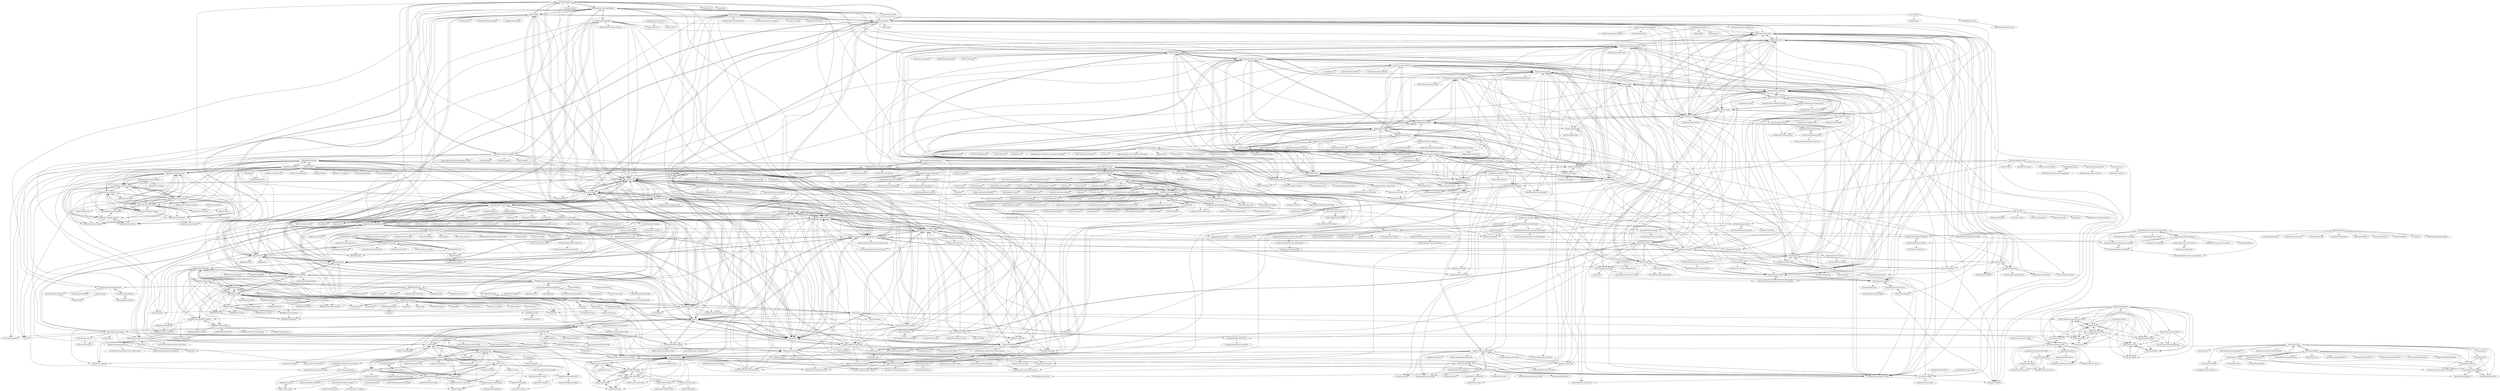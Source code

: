 digraph G {
"w3c/webcomponents" -> "webcomponents/webcomponentsjs"
"w3c/webcomponents" -> "skatejs/skatejs"
"w3c/webcomponents" -> "PolymerLabs/lit-html"
"w3c/webcomponents" -> "open-wc/open-wc"
"w3c/webcomponents" -> "WebReflection/document-register-element"
"w3c/webcomponents" -> "Polymer/lit-element"
"w3c/webcomponents" -> "material-components/material-components-web-components"
"w3c/webcomponents" -> "w3c/csswg-drafts" ["e"=1]
"w3c/webcomponents" -> "Polymer/lit-html"
"w3c/webcomponents" -> "matthewp/haunted"
"w3c/webcomponents" -> "Matt-Esch/virtual-dom" ["e"=1]
"w3c/webcomponents" -> "tc39/ecma262" ["e"=1]
"w3c/webcomponents" -> "whatwg/dom" ["e"=1]
"w3c/webcomponents" -> "mdn/web-components-examples"
"w3c/webcomponents" -> "mateusortiz/webcomponents-the-right-way"
"webcomponents/webcomponentsjs" -> "w3c/webcomponents"
"webcomponents/webcomponentsjs" -> "webcomponents/polyfills"
"webcomponents/webcomponentsjs" -> "WebReflection/document-register-element"
"webcomponents/webcomponentsjs" -> "Polymer/polymer" ["e"=1]
"webcomponents/webcomponentsjs" -> "Polymer/lit-element"
"webcomponents/webcomponentsjs" -> "skatejs/skatejs"
"webcomponents/webcomponentsjs" -> "Polymer/lit-html"
"webcomponents/webcomponentsjs" -> "PolymerLabs/lit-html"
"webcomponents/webcomponentsjs" -> "webcomponents/custom-elements"
"webcomponents/webcomponentsjs" -> "material-components/material-components-web-components"
"webcomponents/webcomponentsjs" -> "PolymerElements/polymer-starter-kit"
"webcomponents/webcomponentsjs" -> "Polymer/web-component-tester"
"webcomponents/webcomponentsjs" -> "Polymer/vulcanize"
"webcomponents/webcomponentsjs" -> "systemjs/systemjs" ["e"=1]
"webcomponents/webcomponentsjs" -> "Matt-Esch/virtual-dom" ["e"=1]
"onderceylan/pwa-asset-generator" -> "GoogleChromeLabs/pwacompat"
"onderceylan/pwa-asset-generator" -> "shadowwalker/next-pwa" ["e"=1]
"onderceylan/pwa-asset-generator" -> "pwa-builder/PWABuilder"
"onderceylan/pwa-asset-generator" -> "GoogleChromeLabs/bubblewrap"
"onderceylan/pwa-asset-generator" -> "duetds/date-picker" ["e"=1]
"onderceylan/pwa-asset-generator" -> "paulirish/lite-youtube-embed" ["e"=1]
"onderceylan/pwa-asset-generator" -> "antfu/vite-plugin-pwa" ["e"=1]
"onderceylan/pwa-asset-generator" -> "postcss/postcss-100vh-fix" ["e"=1]
"onderceylan/pwa-asset-generator" -> "GoogleChrome/workbox" ["e"=1]
"onderceylan/pwa-asset-generator" -> "mciastek/sal" ["e"=1]
"onderceylan/pwa-asset-generator" -> "scullyio/scully" ["e"=1]
"onderceylan/pwa-asset-generator" -> "tailwindlabs/tailwindcss-jit" ["e"=1]
"onderceylan/pwa-asset-generator" -> "snowpackjs/astro" ["e"=1]
"onderceylan/pwa-asset-generator" -> "pwa-builder/pwa-install"
"onderceylan/pwa-asset-generator" -> "vercel/og-image" ["e"=1]
"PolymerElements/app-layout-templates" -> "PolymerLabs/app-layout"
"PolymerElements/app-layout-templates" -> "PolymerElements/polymer-starter-kit"
"PolymerElements/app-layout-templates" -> "Polymer/project"
"PolymerElements/app-layout-templates" -> "ebidel/polymer-gmail"
"PolymerElements/app-layout-templates" -> "PolymerElements/neon-animation"
"PolymerElements/app-layout-templates" -> "PolymerLabs/polymer-patterns"
"PolymerElements/app-layout-templates" -> "PolymerLabs/todo-list"
"PolymerElements/app-layout-templates" -> "bendavis78/paper-chip"
"PolymerElements/polymer-starter-kit" -> "yeoman/generator-polymer"
"PolymerElements/polymer-starter-kit" -> "PolymerElements/app-layout-templates"
"PolymerElements/polymer-starter-kit" -> "GoogleChrome/ioweb2015"
"PolymerElements/polymer-starter-kit" -> "Polymer/docs"
"PolymerElements/polymer-starter-kit" -> "Polymer/polymer-cli"
"PolymerElements/polymer-starter-kit" -> "ebidel/polymer-gmail"
"PolymerElements/polymer-starter-kit" -> "Polymer/polymer" ["e"=1]
"PolymerElements/polymer-starter-kit" -> "Polymer/designer"
"PolymerElements/polymer-starter-kit" -> "firebase/polymerfire"
"PolymerElements/polymer-starter-kit" -> "Polymer/web-component-tester"
"PolymerElements/polymer-starter-kit" -> "Polymer/vulcanize"
"PolymerElements/polymer-starter-kit" -> "PolymerLabs/app-layout"
"PolymerElements/polymer-starter-kit" -> "erikringsmuth/app-router"
"PolymerElements/polymer-starter-kit" -> "Granze/awesome-polymer"
"PolymerElements/polymer-starter-kit" -> "webcomponents/webcomponentsjs"
"adobe/spectrum-css" -> "adobe/spectrum-web-components"
"adobe/spectrum-css" -> "adobe/coral-spectrum"
"adobe/spectrum-css" -> "adobe/react-spectrum" ["e"=1]
"adobe/spectrum-css" -> "AdobeXD/plugin-samples"
"adobe/spectrum-css" -> "joonaspaakko/ScriptUI-Dialog-Builder-Joonas" ["e"=1]
"adobe/spectrum-css" -> "adobe/leonardo" ["e"=1]
"adobe/spectrum-css" -> "StackExchange/Stacks"
"adobe/spectrum-css" -> "salesforce-ux/theo" ["e"=1]
"adobe/spectrum-css" -> "primer/css" ["e"=1]
"adobe/spectrum-css" -> "adobe/aem-spa-project-archetype" ["e"=1]
"adobe/spectrum-css" -> "AdobeDocs/uxp-photoshop" ["e"=1]
"adobe/spectrum-css" -> "design-tokens/community-group" ["e"=1]
"adobe/spectrum-css" -> "Adobe-CEP/Samples" ["e"=1]
"adobe/spectrum-css" -> "AdobeXD/xd-awesome"
"adobe/spectrum-css" -> "openui/open-ui" ["e"=1]
"GoogleChrome/android-browser-helper" -> "GoogleChromeLabs/bubblewrap"
"GoogleChrome/android-browser-helper" -> "GoogleChromeLabs/svgomg-twa"
"GoogleChrome/android-browser-helper" -> "GoogleChrome/custom-tabs-client" ["e"=1]
"GoogleChrome/android-browser-helper" -> "GoogleChrome/developer.chrome.com" ["e"=1]
"GoogleChrome/android-browser-helper" -> "android/app-bundle-samples" ["e"=1]
"GoogleChrome/android-browser-helper" -> "GoogleChromeLabs/llama-pack"
"GoogleChrome/android-browser-helper" -> "codepath/dagger2-example" ["e"=1]
"GoogleChrome/android-browser-helper" -> "GoogleChrome/chrome-types" ["e"=1]
"GoogleChrome/android-browser-helper" -> "GoogleChrome/chromium-dashboard" ["e"=1]
"GoogleChrome/android-browser-helper" -> "w3c/manifest"
"GoogleChrome/android-browser-helper" -> "android/permissions-samples" ["e"=1]
"Polymer/lit-element" -> "Polymer/lit-html"
"Polymer/lit-element" -> "material-components/material-components-web-components"
"Polymer/lit-element" -> "Polymer/pwa-starter-kit"
"Polymer/lit-element" -> "open-wc/open-wc"
"Polymer/lit-element" -> "web-padawan/awesome-lit-html"
"Polymer/lit-element" -> "ionic-team/stencil" ["e"=1]
"Polymer/lit-element" -> "matthewp/haunted"
"Polymer/lit-element" -> "hybridsjs/hybrids"
"Polymer/lit-element" -> "webcomponents/webcomponentsjs"
"Polymer/lit-element" -> "ing-bank/lion"
"Polymer/lit-element" -> "Polymer/polymer" ["e"=1]
"Polymer/lit-element" -> "PolymerLabs/lit-html"
"Polymer/lit-element" -> "modernweb-dev/web"
"Polymer/lit-element" -> "developit/htm" ["e"=1]
"Polymer/lit-element" -> "skatejs/skatejs"
"Polymer/lit-html" -> "Polymer/lit-element"
"Polymer/lit-html" -> "material-components/material-components-web-components"
"Polymer/lit-html" -> "Polymer/pwa-starter-kit"
"Polymer/lit-html" -> "open-wc/open-wc"
"Polymer/lit-html" -> "matthewp/haunted"
"Polymer/lit-html" -> "WebReflection/hyperHTML"
"Polymer/lit-html" -> "web-padawan/awesome-lit-html"
"Polymer/lit-html" -> "ionic-team/stencil" ["e"=1]
"Polymer/lit-html" -> "developit/htm" ["e"=1]
"Polymer/lit-html" -> "hybridsjs/hybrids"
"Polymer/lit-html" -> "GoogleChromeLabs/comlink" ["e"=1]
"Polymer/lit-html" -> "webcomponents/webcomponentsjs"
"Polymer/lit-html" -> "ryansolid/solid" ["e"=1]
"Polymer/lit-html" -> "pikapkg/web" ["e"=1]
"Polymer/lit-html" -> "pikapkg/snowpack" ["e"=1]
"matthewp/haunted" -> "open-wc/open-wc"
"matthewp/haunted" -> "hybridsjs/hybrids"
"matthewp/haunted" -> "Polymer/lit-html"
"matthewp/haunted" -> "atomicojs/atomico"
"matthewp/haunted" -> "Polymer/lit-element"
"matthewp/haunted" -> "WebReflection/lighterhtml"
"matthewp/haunted" -> "WebReflection/hyperHTML"
"matthewp/haunted" -> "web-padawan/awesome-lit-html"
"matthewp/haunted" -> "ing-bank/lion"
"matthewp/haunted" -> "developit/htm" ["e"=1]
"matthewp/haunted" -> "runem/web-component-analyzer"
"matthewp/haunted" -> "material-components/material-components-web-components"
"matthewp/haunted" -> "PolymerLabs/lit-html"
"matthewp/haunted" -> "skatejs/skatejs"
"matthewp/haunted" -> "modernweb-dev/web"
"google/santa-tracker-web" -> "google/santa-tracker-android"
"google/santa-tracker-web" -> "GoogleChrome/ioweb2015"
"google/santa-tracker-web" -> "PolymerElements/polymer-starter-kit"
"google/santa-tracker-web" -> "ebidel/polymer-gmail"
"google/santa-tracker-web" -> "PolymerLabs/polymer-patterns"
"google/santa-tracker-web" -> "PolymerLabs/app-layout"
"google/santa-tracker-web" -> "yeoman/generator-polymer"
"google/santa-tracker-web" -> "GoogleChrome/guitar-tuner" ["e"=1]
"google/santa-tracker-web" -> "GoogleChrome/voice-memos" ["e"=1]
"google/santa-tracker-web" -> "Polymer/topeka"
"google/santa-tracker-web" -> "GoogleChrome/devsummit" ["e"=1]
"google/santa-tracker-web" -> "Polymer/shop"
"google/santa-tracker-web" -> "ebidel/geo-location"
"google/santa-tracker-web" -> "GoogleChrome/ioweb2016"
"google/santa-tracker-web" -> "GoogleWebComponents/style-guide" ["e"=1]
"Polymer/polymer-cli" -> "Polymer/web-component-tester"
"Polymer/polymer-cli" -> "firebase/polymerfire"
"Polymer/polymer-cli" -> "Polymer/prpl-server-node"
"Polymer/polymer-cli" -> "Polymer/polymer-build"
"Polymer/polymer-cli" -> "tur-nr/polymer-redux"
"Polymer/polymer-cli" -> "Polymer/polymer-analyzer"
"Polymer/polymer-cli" -> "google/uniflow-polymer"
"Polymer/polymer-cli" -> "Polymer/vscode-plugin"
"Polymer/polymer-cli" -> "Polymer/lazy-imports"
"Polymer/polymer-cli" -> "Polymer/hn-polymer-2"
"Polymer/polymer-cli" -> "vaadin/vaadin-grid"
"Polymer/polymer-cli" -> "Polymer/shop"
"Polymer/polymer-cli" -> "Polymer/project"
"Polymer/polymer-cli" -> "Polymer/polymer-modulizer"
"Polymer/polymer-cli" -> "PolymerElements/iron-list" ["e"=1]
"open-wc/open-wc" -> "modernweb-dev/web"
"open-wc/open-wc" -> "ing-bank/lion"
"open-wc/open-wc" -> "Polymer/lit-element"
"open-wc/open-wc" -> "runem/web-component-analyzer"
"open-wc/open-wc" -> "web-padawan/awesome-lit-html"
"open-wc/open-wc" -> "material-components/material-components-web-components"
"open-wc/open-wc" -> "matthewp/haunted"
"open-wc/open-wc" -> "Polymer/lit-html"
"open-wc/open-wc" -> "elix/elix"
"open-wc/open-wc" -> "mateusortiz/webcomponents-the-right-way"
"open-wc/open-wc" -> "adobe/spectrum-web-components"
"open-wc/open-wc" -> "andreasbm/weightless"
"open-wc/open-wc" -> "lit/lit" ["e"=1]
"open-wc/open-wc" -> "hybridsjs/hybrids"
"open-wc/open-wc" -> "webcomponents/custom-elements-everywhere"
"WebReflection/hyperHTML" -> "WebReflection/lighterhtml"
"WebReflection/hyperHTML" -> "PolymerLabs/lit-html"
"WebReflection/hyperHTML" -> "WebReflection/uhtml"
"WebReflection/hyperHTML" -> "WebReflection/viperHTML"
"WebReflection/hyperHTML" -> "Polymer/lit-html"
"WebReflection/hyperHTML" -> "WebReflection/hyperHTML-Element"
"WebReflection/hyperHTML" -> "matthewp/haunted"
"WebReflection/hyperHTML" -> "WebReflection/document-register-element"
"WebReflection/hyperHTML" -> "skatejs/skatejs"
"WebReflection/hyperHTML" -> "developit/htm" ["e"=1]
"WebReflection/hyperHTML" -> "patrick-steele-idem/morphdom" ["e"=1]
"WebReflection/hyperHTML" -> "WebReflection/heresy"
"WebReflection/hyperHTML" -> "Polymer/lit-element"
"WebReflection/hyperHTML" -> "ryansolid/solid" ["e"=1]
"WebReflection/hyperHTML" -> "WebReflection/neverland"
"github/github-elements" -> "github/catalyst"
"github/github-elements" -> "github/details-dialog-element"
"github/github-elements" -> "github/time-elements"
"github/github-elements" -> "github/details-menu-element"
"github/github-elements" -> "davatron5000/awesome-standalones" ["e"=1]
"github/github-elements" -> "adobe/spectrum-web-components"
"github/github-elements" -> "github/tab-container-element"
"github/github-elements" -> "github/clipboard-copy-element"
"github/github-elements" -> "ing-bank/lion"
"github/github-elements" -> "elix/elix"
"github/github-elements" -> "matthewp/haunted"
"github/github-elements" -> "open-wc/open-wc"
"github/github-elements" -> "mateusortiz/webcomponents-the-right-way"
"github/github-elements" -> "ficusjs/ficusjs"
"github/github-elements" -> "github/auto-complete-element"
"Polymer/tools" -> "Polymer/polymer-decorators"
"Polymer/tools" -> "Polymer/web-component-tester"
"Polymer/tools" -> "Polymer/polymer-analyzer"
"Polymer/tools" -> "Polymer/polymer-cli"
"Polymer/tools" -> "Polymer/gen-typescript-declarations"
"Polymer/tools" -> "Polymer/pwa-helpers"
"Polymer/tools" -> "Polymer/polymer-build"
"Polymer/tools" -> "mjbvz/vscode-lit-html"
"Polymer/tools" -> "Polymer/polymer-modulizer"
"Polymer/tools" -> "Microsoft/typescript-lit-html-plugin"
"Polymer/tools" -> "Polymer/prpl-server-node"
"material-components/material-components-web-components" -> "Polymer/lit-element"
"material-components/material-components-web-components" -> "Polymer/pwa-starter-kit"
"material-components/material-components-web-components" -> "Polymer/lit-html"
"material-components/material-components-web-components" -> "open-wc/open-wc"
"material-components/material-components-web-components" -> "web-padawan/awesome-lit-html"
"material-components/material-components-web-components" -> "elix/elix"
"material-components/material-components-web-components" -> "ing-bank/lion"
"material-components/material-components-web-components" -> "material-components/material-components-web" ["e"=1]
"material-components/material-components-web-components" -> "andreasbm/weightless"
"material-components/material-components-web-components" -> "matthewp/haunted"
"material-components/material-components-web-components" -> "runem/web-component-analyzer"
"material-components/material-components-web-components" -> "PolymerLabs/lit-html"
"material-components/material-components-web-components" -> "Polymer/pwa-helpers"
"material-components/material-components-web-components" -> "hybridsjs/hybrids"
"material-components/material-components-web-components" -> "webcomponents/webcomponentsjs"
"webcomponents/custom-elements" -> "webcomponents/shadydom"
"webcomponents/custom-elements" -> "webcomponents/shadycss"
"webcomponents/custom-elements" -> "WebReflection/document-register-element"
"webcomponents/custom-elements" -> "webcomponents/template"
"webcomponents/custom-elements" -> "matthewp/custom-attributes"
"WebReflection/linkedom" -> "capricorn86/happy-dom" ["e"=1]
"WebReflection/linkedom" -> "WebReflection/uhtml"
"WebReflection/linkedom" -> "WebReflection/lighterhtml"
"WebReflection/linkedom" -> "WebReflection/udomsay"
"WebReflection/linkedom" -> "luwes/sinuous" ["e"=1]
"WebReflection/linkedom" -> "matthewp/ocean"
"WebReflection/linkedom" -> "WebReflection/heresy"
"WebReflection/linkedom" -> "natemoo-re/ultrahtml" ["e"=1]
"WebReflection/linkedom" -> "b-fuze/deno-dom" ["e"=1]
"WebReflection/linkedom" -> "matthewp/corset"
"WebReflection/linkedom" -> "lukeed/uvu" ["e"=1]
"WebReflection/linkedom" -> "nanojsx/nano" ["e"=1]
"WebReflection/linkedom" -> "WebReflection/jsdon"
"WebReflection/linkedom" -> "denoland/dnt" ["e"=1]
"WebReflection/linkedom" -> "ficusjs/ficusjs"
"GoogleChromeLabs/progressive-tooling" -> "tylermcginnis/Modern-JavaScript-Curriculum"
"Polymer/pwa-starter-kit" -> "Polymer/lit-element"
"Polymer/pwa-starter-kit" -> "material-components/material-components-web-components"
"Polymer/pwa-starter-kit" -> "Polymer/pwa-helpers"
"Polymer/pwa-starter-kit" -> "Polymer/lit-html"
"Polymer/pwa-starter-kit" -> "open-wc/open-wc"
"Polymer/pwa-starter-kit" -> "Polymer/prpl-server-node"
"Polymer/pwa-starter-kit" -> "web-padawan/awesome-lit-html"
"Polymer/pwa-starter-kit" -> "Polymer/shop"
"Polymer/pwa-starter-kit" -> "Polymer/polymer-cli"
"Polymer/pwa-starter-kit" -> "Polymer/polymer-starter-kit"
"Polymer/pwa-starter-kit" -> "Polymer/tools"
"Polymer/pwa-starter-kit" -> "PolymerX/polymer-skeleton"
"Polymer/pwa-starter-kit" -> "tur-nr/polymer-redux"
"Polymer/pwa-starter-kit" -> "PolymerLabs/lit-html"
"Polymer/pwa-starter-kit" -> "PolymerElements/polymer-starter-kit"
"WICG/import-maps" -> "guybedford/es-module-shims"
"WICG/import-maps" -> "rails/importmap-rails" ["e"=1]
"WICG/import-maps" -> "open-wc/open-wc"
"WICG/import-maps" -> "modernweb-dev/web"
"WICG/import-maps" -> "matthewp/haunted"
"WICG/import-maps" -> "developit/htm" ["e"=1]
"WICG/import-maps" -> "tc39/proposal-realms" ["e"=1]
"WICG/import-maps" -> "guybedford/es-module-lexer"
"WICG/import-maps" -> "babel/preset-modules"
"WICG/import-maps" -> "acornjs/acorn" ["e"=1]
"WICG/import-maps" -> "rbuckton/reflect-metadata" ["e"=1]
"WICG/import-maps" -> "systemjs/systemjs" ["e"=1]
"WICG/import-maps" -> "ampproject/worker-dom" ["e"=1]
"WICG/import-maps" -> "runem/web-component-analyzer"
"WICG/import-maps" -> "terser/terser" ["e"=1]
"github/time-elements" -> "elix/elix"
"github/time-elements" -> "github/tab-container-element"
"github/time-elements" -> "github/clipboard-copy-element"
"github/time-elements" -> "github/github-elements"
"github/time-elements" -> "github/auto-complete-element"
"github/time-elements" -> "github/details-menu-element"
"github/time-elements" -> "github/details-dialog-element"
"github/time-elements" -> "github/include-fragment-element"
"github/time-elements" -> "mateusortiz/webcomponents-the-right-way"
"github/time-elements" -> "davatron5000/awesome-standalones" ["e"=1]
"github/time-elements" -> "github/hotkey" ["e"=1]
"github/time-elements" -> "GoogleChrome/dialog-polyfill" ["e"=1]
"github/time-elements" -> "material-components/material-components-web-components"
"github/time-elements" -> "webcomponents/gold-standard"
"github/time-elements" -> "vaadin/vaadin"
"PolymerLabs/lit-html" -> "WebReflection/hyperHTML"
"PolymerLabs/lit-html" -> "Polymer/prpl-server-node"
"PolymerLabs/lit-html" -> "skatejs/skatejs"
"PolymerLabs/lit-html" -> "tur-nr/polymer-redux"
"PolymerLabs/lit-html" -> "Polymer/polymer-cli"
"PolymerLabs/lit-html" -> "GoogleChrome/howto-components"
"PolymerLabs/lit-html" -> "matthewp/haunted"
"PolymerLabs/lit-html" -> "material-components/material-components-web-components"
"PolymerLabs/lit-html" -> "firebase/polymerfire"
"PolymerLabs/lit-html" -> "yallajs/yalla"
"PolymerLabs/lit-html" -> "Polymer/lit-element"
"PolymerLabs/lit-html" -> "google/uniflow-polymer"
"PolymerLabs/lit-html" -> "web-padawan/awesome-lit-html"
"PolymerLabs/lit-html" -> "Polymer/polymer-modulizer"
"PolymerLabs/lit-html" -> "w3c/webcomponents"
"loeffel-io/ls-lint" -> "javierbrea/eslint-plugin-boundaries"
"loeffel-io/ls-lint" -> "denisraslov/folderslint"
"loeffel-io/ls-lint" -> "web-padawan/vanilla-colorful" ["e"=1]
"loeffel-io/ls-lint" -> "babel/preset-modules"
"loeffel-io/ls-lint" -> "developit/optimize-plugin"
"loeffel-io/ls-lint" -> "joe223/tiny-swiper" ["e"=1]
"loeffel-io/ls-lint" -> "sinclairzx81/threadbox" ["e"=1]
"loeffel-io/ls-lint" -> "sindresorhus/slugify" ["e"=1]
"loeffel-io/ls-lint" -> "kripod/glaze" ["e"=1]
"WICG/open-ui" -> "thepassle/generic-components"
"WICG/open-ui" -> "MicrosoftEdge/MSEdgeExplainers" ["e"=1]
"WICG/open-ui" -> "ing-bank/lion"
"WICG/open-ui" -> "fymmot/inclusive-dates" ["e"=1]
"WICG/open-ui" -> "webcomponents/custom-elements-everywhere"
"WICG/open-ui" -> "PolymerLabs/lit-html"
"WICG/open-ui" -> "patternfly/patternfly-elements"
"WICG/open-ui" -> "design-tokens/community-group" ["e"=1]
"WICG/open-ui" -> "WICG/aom" ["e"=1]
"WICG/open-ui" -> "WICG/inert" ["e"=1]
"WICG/open-ui" -> "open-wc/open-wc"
"WICG/open-ui" -> "GoogleChromeLabs/tooling.report" ["e"=1]
"WICG/open-ui" -> "adobe/spectrum-web-components"
"WICG/open-ui" -> "accessibilitysupported/a11ysupport.io" ["e"=1]
"WICG/open-ui" -> "mozdevs/cssremedy" ["e"=1]
"WebReflection/dom4" -> "WebReflection/document-register-element"
"WebReflection/dom4" -> "WebReflection/ie8"
"WebReflection/dom4" -> "barberboy/dom-elements"
"WebReflection/dom4" -> "Raynos/DOM-shim"
"WebReflection/dom4" -> "WebReflection/hyperHTML"
"WebReflection/dom4" -> "WebReflection/wrist"
"WebReflection/dom4" -> "WebReflection/viperHTML"
"WebReflection/dom4" -> "WebReflection/lighterhtml"
"WebReflection/dom4" -> "eligrey/classList.js" ["e"=1]
"WebReflection/dom4" -> "sebmck/6to5" ["e"=1]
"WebReflection/dom4" -> "mariusGundersen/Overload" ["e"=1]
"WebReflection/uce-template" -> "WebReflection/kaboobie"
"cuba-platform/cuba" -> "Haulmont/jmix-core"
"cuba-platform/cuba" -> "jmix-framework/jmix"
"cuba-platform/cuba" -> "cuba-platform/yarg"
"cuba-platform/cuba" -> "cuba-platform/cuba-cli"
"cuba-platform/cuba" -> "cuba-platform/masquerade"
"cuba-platform/cuba" -> "skyvers/skyve" ["e"=1]
"cuba-platform/cuba" -> "cuba-platform/documentation"
"cuba-platform/cuba" -> "mariodavid/cuba-component-data-import"
"cuba-platform/cuba" -> "cuba-platform/translations"
"cuba-platform/cuba" -> "saltcorn/saltcorn" ["e"=1]
"cuba-platform/cuba" -> "cuba-platform/frontend"
"cuba-platform/cuba" -> "vaadin/framework"
"cuba-platform/cuba" -> "cuba-platform/cuba-gradle-plugin"
"cuba-platform/cuba" -> "ikuchmin/querydsl-cuba"
"cuba-platform/cuba" -> "pfurini/cuba-component-forgot-password"
"modernweb-dev/web" -> "open-wc/open-wc"
"modernweb-dev/web" -> "ing-bank/lion"
"modernweb-dev/web" -> "modernweb-dev/rocket"
"modernweb-dev/web" -> "runem/web-component-analyzer"
"modernweb-dev/web" -> "adobe/spectrum-web-components"
"modernweb-dev/web" -> "runem/lit-analyzer"
"modernweb-dev/web" -> "modernweb-dev/example-projects"
"modernweb-dev/web" -> "matthewp/haunted"
"modernweb-dev/web" -> "IBM/pwa-lit-template"
"modernweb-dev/web" -> "Polymer/lit-element"
"modernweb-dev/web" -> "thepassle/generic-components"
"modernweb-dev/web" -> "web-padawan/awesome-lit-html"
"modernweb-dev/web" -> "lit/lit" ["e"=1]
"modernweb-dev/web" -> "apollo-elements/apollo-elements"
"modernweb-dev/web" -> "guybedford/es-module-shims"
"GoogleChrome/ioweb2016" -> "GoogleChrome/ioweb2015"
"GoogleChrome/ioweb2016" -> "firebase/polymerfire"
"GoogleChrome/ioweb2016" -> "Polymer/shop"
"GoogleChrome/ioweb2016" -> "PolymerLabs/note-app"
"GoogleChrome/ioweb2016" -> "ebidel/polymer-gmail"
"GoogleChrome/ioweb2016" -> "Polymer/polymer-cli"
"GoogleChrome/ioweb2016" -> "Polymer/polymer-element-catalog"
"webcomponents/gold-standard" -> "elix/elix"
"webcomponents/gold-standard" -> "open-wc/open-wc"
"webcomponents/gold-standard" -> "mateusortiz/webcomponents-the-right-way"
"webcomponents/gold-standard" -> "web-padawan/awesome-lit-html"
"webcomponents/gold-standard" -> "Granze/awesome-polymer"
"webcomponents/gold-standard" -> "ing-bank/lion"
"webcomponents/gold-standard" -> "thepassle/generic-components"
"webcomponents/gold-standard" -> "Polymer/web-component-tester"
"webcomponents/gold-standard" -> "webcomponents/webcomponentsjs"
"webcomponents/gold-standard" -> "runem/web-component-analyzer"
"webcomponents/gold-standard" -> "material-components/material-components-web-components"
"webcomponents/gold-standard" -> "web-padawan/api-viewer-element"
"webcomponents/gold-standard" -> "tur-nr/polymer-redux"
"webcomponents/gold-standard" -> "davatron5000/awesome-standalones" ["e"=1]
"webcomponents/gold-standard" -> "WICG/aom" ["e"=1]
"skatejs/skatejs" -> "PolymerLabs/lit-html"
"skatejs/skatejs" -> "WebReflection/document-register-element"
"skatejs/skatejs" -> "WebReflection/hyperHTML"
"skatejs/skatejs" -> "google/incremental-dom" ["e"=1]
"skatejs/skatejs" -> "w3c/webcomponents"
"skatejs/skatejs" -> "matthewp/haunted"
"skatejs/skatejs" -> "webcomponents/webcomponentsjs"
"skatejs/skatejs" -> "Polymer/lit-element"
"skatejs/skatejs" -> "trueadm/inferno" ["e"=1]
"skatejs/skatejs" -> "ionic-team/stencil" ["e"=1]
"skatejs/skatejs" -> "open-wc/open-wc"
"skatejs/skatejs" -> "th0r/webpack-bundle-analyzer" ["e"=1]
"skatejs/skatejs" -> "Polymer/lit-html"
"skatejs/skatejs" -> "tur-nr/polymer-redux"
"skatejs/skatejs" -> "hybridsjs/hybrids"
"mdn/web-components-examples" -> "webcomponents/polyfills"
"mdn/web-components-examples" -> "open-wc/open-wc"
"mdn/web-components-examples" -> "w3c/webcomponents"
"mdn/web-components-examples" -> "lit/lit" ["e"=1]
"mdn/web-components-examples" -> "Polymer/lit-element"
"mdn/web-components-examples" -> "webcomponents/webcomponentsjs"
"mdn/web-components-examples" -> "WICG/webcomponents" ["e"=1]
"mdn/web-components-examples" -> "material-components/material-components-web-components"
"mdn/web-components-examples" -> "Polymer/lit-html"
"mdn/web-components-examples" -> "modernweb-dev/web"
"mdn/web-components-examples" -> "webpack/tapable" ["e"=1]
"mdn/web-components-examples" -> "mdn/dom-examples" ["e"=1]
"mdn/web-components-examples" -> "mdn/js-examples" ["e"=1]
"mdn/web-components-examples" -> "github/github-elements"
"mdn/web-components-examples" -> "module-federation/module-federation-examples" ["e"=1]
"mvysny/karibu-dsl" -> "mvysny/vaadin-on-kotlin"
"andreasbm/weightless" -> "runem/web-component-analyzer"
"andreasbm/weightless" -> "web-padawan/awesome-lit-html"
"andreasbm/weightless" -> "andreasbm/lit-translate"
"andreasbm/weightless" -> "motss/app-datepicker"
"andreasbm/weightless" -> "web-padawan/api-viewer-element"
"andreasbm/weightless" -> "ing-bank/lion"
"andreasbm/weightless" -> "adobe/lit-mobx"
"andreasbm/weightless" -> "PolymerLabs/uni-virtualizer"
"andreasbm/weightless" -> "elix/elix"
"andreasbm/weightless" -> "web-padawan/aybolit" ["e"=1]
"andreasbm/weightless" -> "open-wc/custom-elements-manifest"
"andreasbm/weightless" -> "open-wc/open-wc"
"andreasbm/weightless" -> "material-components/material-components-web-components"
"andreasbm/weightless" -> "runem/lit-analyzer"
"andreasbm/weightless" -> "carbon-design-system/carbon-custom-elements"
"github/include-fragment-element" -> "github/auto-complete-element"
"github/include-fragment-element" -> "github/clipboard-copy-element"
"github/include-fragment-element" -> "github/details-dialog-element"
"github/include-fragment-element" -> "github/details-menu-element"
"github/include-fragment-element" -> "github/remote-input-element"
"github/include-fragment-element" -> "github/auto-check-element"
"github/include-fragment-element" -> "github/tab-container-element"
"esbuild/community-plugins" -> "egoist/awesome-esbuild"
"esbuild/community-plugins" -> "esbuild/esbuild.github.io"
"esbuild/community-plugins" -> "remorses/esbuild-plugins"
"Polymer/shop" -> "Polymer/news"
"Polymer/shop" -> "Polymer/polymer-cli"
"Polymer/shop" -> "firebase/polymerfire"
"Polymer/shop" -> "tur-nr/polymer-redux"
"Polymer/shop" -> "Polymer/hn-polymer-2"
"Polymer/shop" -> "Polymer/pwa-starter-kit"
"Polymer/shop" -> "GoogleChrome/ioweb2016"
"Polymer/shop" -> "PolymerElements/polymer-starter-kit"
"Polymer/shop" -> "Polymer/polycasts"
"Polymer/shop" -> "Polymer/prpl-server-node"
"Polymer/shop" -> "PolymerLabs/app-layout"
"Polymer/shop" -> "StartPolymer/progressive-web-app-template"
"Polymer/shop" -> "Polymer/web-component-tester"
"Polymer/shop" -> "Polymer/tools"
"Polymer/shop" -> "material-components/material-components-web-components"
"google/santa-tracker-android" -> "google/santa-tracker-web"
"google/santa-tracker-android" -> "chrisbanes/tivi" ["e"=1]
"google/santa-tracker-android" -> "googlesamples/android-topeka" ["e"=1]
"google/santa-tracker-android" -> "kickstarter/android-oss" ["e"=1]
"google/santa-tracker-android" -> "JetBrains/kotlinconf-app" ["e"=1]
"google/santa-tracker-android" -> "nickbutcher/plaid" ["e"=1]
"google/santa-tracker-android" -> "googlesamples/android-sunflower" ["e"=1]
"google/santa-tracker-android" -> "JakeWharton/SdkSearch" ["e"=1]
"google/santa-tracker-android" -> "romannurik/muzei" ["e"=1]
"google/santa-tracker-android" -> "dropbox/Store" ["e"=1]
"google/santa-tracker-android" -> "bufferapp/clean-architecture-components-boilerplate" ["e"=1]
"google/santa-tracker-android" -> "Triple-T/gradle-play-publisher" ["e"=1]
"google/santa-tracker-android" -> "ivacf/archi" ["e"=1]
"google/santa-tracker-android" -> "bufferapp/android-clean-architecture-boilerplate" ["e"=1]
"google/santa-tracker-android" -> "google/iosched" ["e"=1]
"IBM/pwa-lit-template" -> "bennypowers/lit-css"
"IBM/pwa-lit-template" -> "webcomponents/community-protocols"
"vaadin/web-components" -> "vaadin/flow-components"
"vaadin/web-components" -> "web-padawan/api-viewer-element"
"vaadin/web-components" -> "webcomponents/custom-elements-json"
"vaadin/web-components" -> "runem/web-component-analyzer"
"vaadin/web-components" -> "modernweb-dev/rocket"
"vaadin/web-components" -> "web-padawan/webcomponents.today"
"vaadin/web-components" -> "web-padawan/awesome-lit"
"vaadin/web-components" -> "vaadin/hilla"
"vaadin/web-components" -> "patternfly/patternfly-elements"
"vaadin/web-components" -> "elix/elix"
"vaadin/web-components" -> "adobe/spectrum-web-components"
"vaadin/web-components" -> "vaadin/vaadin-router"
"vaadin/web-components" -> "vaadin/vaadin-grid"
"webcomponents/shadycss" -> "webcomponents/shadydom"
"webcomponents/shadydom" -> "webcomponents/shadycss"
"webcomponents/shadydom" -> "webcomponents/custom-elements"
"Polymer/designer" -> "Polymer/vulcanize"
"Polymer/designer" -> "Polymer/web-component-tester"
"Polymer/designer" -> "Polymer/docs"
"Polymer/designer" -> "PolymerElements/polymer-starter-kit"
"Polymer/designer" -> "yeoman/generator-polymer"
"Polymer/designer" -> "PolymerLabs/wizzywid"
"Polymer/designer" -> "Polymer/hydrolysis"
"Polymer/designer" -> "PolymerElements/app-layout-templates"
"Polymer/designer" -> "Polymer/polymer-element-catalog"
"Polymer/designer" -> "Polymer/polymer-tutorial"
"Polymer/designer" -> "Polymer/prpl-server-node"
"Polymer/designer" -> "robdodson/PolymerSnippets"
"Polymer/designer" -> "Polymer/polymer-cli"
"Polymer/designer" -> "PolymerLabs/polymer-patterns"
"Polymer/designer" -> "Polymer/polymer-build"
"webcomponents/react-integration" -> "skatejs/val"
"erikringsmuth/app-router" -> "Polymer/vulcanize"
"erikringsmuth/app-router" -> "erikringsmuth/polymer-router-demos"
"erikringsmuth/app-router" -> "Polymore/more-routing"
"erikringsmuth/app-router" -> "PolymerLabs/polymer-patterns"
"erikringsmuth/app-router" -> "erikringsmuth/app-router-examples"
"erikringsmuth/app-router" -> "Polymer/web-component-tester"
"erikringsmuth/app-router" -> "yeoman/generator-polymer"
"erikringsmuth/app-router" -> "erikringsmuth/pushstate-anchor"
"erikringsmuth/app-router" -> "ebidel/polymer-gmail"
"erikringsmuth/app-router" -> "addyosmani/polymer-filters"
"erikringsmuth/app-router" -> "PolymerLabs/flatiron-director"
"erikringsmuth/app-router" -> "robdodson/contacts-app" ["e"=1]
"erikringsmuth/app-router" -> "PolymerElements/polymer-starter-kit"
"erikringsmuth/app-router" -> "vaadin/vaadin-router"
"erikringsmuth/app-router" -> "tur-nr/polymer-redux"
"pwa-builder/pwa-starter" -> "pwa-builder/PWABuilder"
"pwa-builder/pwa-starter" -> "pwa-builder/pwa-install"
"pwa-builder/pwa-starter" -> "pwa-builder/pwa-auth"
"pwa-builder/pwa-starter" -> "GoogleChromeLabs/bubblewrap"
"pwa-builder/pwa-starter" -> "adobe/spectrum-web-components"
"pwa-builder/pwa-starter" -> "IBM/pwa-lit-template"
"pwa-builder/pwa-starter" -> "web-padawan/awesome-lit-html"
"pwa-builder/pwa-starter" -> "modernweb-dev/rocket"
"pwa-builder/pwa-starter" -> "carbon-design-system/carbon-web-components"
"pwa-builder/pwa-starter" -> "thepassle/generic-components"
"pwa-builder/pwa-starter" -> "open-wc/open-wc"
"pwa-builder/pwa-starter" -> "pwa-builder/pwa-update"
"pwa-builder/pwa-starter" -> "web-padawan/aybolit" ["e"=1]
"pwa-builder/pwa-starter" -> "webcomponents/custom-elements-json"
"pwa-builder/pwa-starter" -> "mdn/pwa-examples" ["e"=1]
"webcomponents/polyfills" -> "webcomponents/webcomponentsjs"
"webcomponents/polyfills" -> "open-wc/open-wc"
"webcomponents/polyfills" -> "mdn/web-components-examples"
"webcomponents/polyfills" -> "modernweb-dev/web"
"webcomponents/polyfills" -> "Polymer/lit-element"
"webcomponents/polyfills" -> "webcomponents/custom-elements"
"webcomponents/polyfills" -> "material-components/material-components-web-components"
"webcomponents/polyfills" -> "adobe/spectrum-web-components"
"webcomponents/polyfills" -> "webcomponents/webcomponents.org"
"webcomponents/polyfills" -> "Polymer/lit-html"
"webcomponents/polyfills" -> "runem/web-component-analyzer"
"webcomponents/polyfills" -> "PolymerLabs/lit-element-starter-ts"
"webcomponents/polyfills" -> "Polymer/tools"
"webcomponents/polyfills" -> "WICG/webcomponents" ["e"=1]
"webcomponents/polyfills" -> "PolymerLabs/lit-ssr"
"tylermcginnis/react-fundamentals" -> "tylermcginnis/react-fundamentals-curriculum"
"tylermcginnis/react-fundamentals" -> "tylermcginnis/Modern-JavaScript"
"tylermcginnis/react-fundamentals" -> "tylermcginnis/Modern-JavaScript-Curriculum"
"tylermcginnis/react-fundamentals" -> "tylermcginnis/reacthooks.io"
"tylermcginnis/react-fundamentals" -> "tylermcginnis/react-course-curriculum"
"tylermcginnis/react-fundamentals" -> "tylermcginnis/Redux"
"tylermcginnis/react-fundamentals" -> "tylermcginnis/redux-course-project"
"Raynos/DOM-shim" -> "termi/ES5-DOM-SHIM"
"github/details-dialog-element" -> "github/details-menu-element"
"github/details-dialog-element" -> "muan/details-on-details"
"github/details-dialog-element" -> "github/tab-container-element"
"github/details-dialog-element" -> "github/auto-complete-element"
"github/details-dialog-element" -> "github/include-fragment-element"
"github/details-dialog-element" -> "github/clipboard-copy-element"
"github/details-dialog-element" -> "github/auto-check-element"
"github/details-dialog-element" -> "github/remote-input-element"
"github/details-dialog-element" -> "github/task-lists-element"
"github/details-dialog-element" -> "github/text-expander-element"
"github/details-dialog-element" -> "github/markdown-toolbar-element"
"github/details-dialog-element" -> "github/github-elements"
"github/details-menu-element" -> "github/details-dialog-element"
"github/details-menu-element" -> "muan/details-on-details"
"github/details-menu-element" -> "github/tab-container-element"
"github/details-menu-element" -> "github/auto-complete-element"
"github/details-menu-element" -> "github/clipboard-copy-element"
"github/details-menu-element" -> "github/include-fragment-element"
"github/details-menu-element" -> "github/task-lists-element"
"github/details-menu-element" -> "github/combobox-nav"
"github/details-menu-element" -> "github/text-expander-element"
"github/details-menu-element" -> "github/remote-input-element"
"github/details-menu-element" -> "github/auto-check-element"
"github/details-menu-element" -> "github/markdown-toolbar-element"
"github/details-menu-element" -> "github/file-attachment-element"
"muan/details-on-details" -> "github/details-dialog-element"
"muan/details-on-details" -> "github/details-menu-element"
"WebReflection/uhtml" -> "WebReflection/uce"
"WebReflection/uhtml" -> "WebReflection/lighterhtml"
"WebReflection/uhtml" -> "WebReflection/heresy"
"WebReflection/uhtml" -> "WebReflection/uland"
"WebReflection/uhtml" -> "WebReflection/hyperHTML"
"WebReflection/uhtml" -> "WebReflection/uce-template"
"WebReflection/uhtml" -> "WebReflection/udomdiff"
"WebReflection/uhtml" -> "WebReflection/usignal"
"WebReflection/uhtml" -> "WebReflection/wicked-elements"
"WebReflection/uhtml" -> "WebReflection/uhooks"
"WebReflection/uhtml" -> "atomicojs/atomico"
"WebReflection/uhtml" -> "luwes/sinuous" ["e"=1]
"WebReflection/uhtml" -> "daz4126/Nanny-State"
"WebReflection/uhtml" -> "WebReflection/neverland"
"WebReflection/uhtml" -> "WebReflection/linkedom"
"devpunks/snuggsi" -> "slimjs/slim.js"
"webcomponents/custom-elements-everywhere" -> "open-wc/open-wc"
"webcomponents/custom-elements-everywhere" -> "WICG/aom" ["e"=1]
"webcomponents/custom-elements-everywhere" -> "webcomponents/custom-elements-manifest"
"webcomponents/custom-elements-everywhere" -> "PolymerLabs/lit-html"
"webcomponents/custom-elements-everywhere" -> "shprink/web-components-todo"
"webcomponents/custom-elements-everywhere" -> "GoogleChromeLabs/howto-components" ["e"=1]
"webcomponents/custom-elements-everywhere" -> "hybridsjs/hybrids"
"webcomponents/custom-elements-everywhere" -> "mateusortiz/webcomponents-the-right-way"
"webcomponents/custom-elements-everywhere" -> "webcomponents/react-integration"
"webcomponents/custom-elements-everywhere" -> "Polymer/lit-element"
"webcomponents/custom-elements-everywhere" -> "runem/web-component-analyzer"
"webcomponents/custom-elements-everywhere" -> "Polymer/polymer-decorators"
"webcomponents/custom-elements-everywhere" -> "Polymer/tools"
"webcomponents/custom-elements-everywhere" -> "modernweb-dev/web"
"webcomponents/custom-elements-everywhere" -> "w3c/webcomponents-cg"
"philipwalton/webpack-esnext-boilerplate" -> "philipwalton/blog"
"philipwalton/webpack-esnext-boilerplate" -> "philipwalton/rollup-native-modules-boilerplate"
"philipwalton/webpack-esnext-boilerplate" -> "babel/preset-modules"
"philipwalton/webpack-esnext-boilerplate" -> "DanielSchaffer/webpack-babel-multi-target-plugin"
"philipwalton/webpack-esnext-boilerplate" -> "Rich-Harris/shimport" ["e"=1]
"philipwalton/webpack-esnext-boilerplate" -> "GoogleChromeLabs/idlize"
"philipwalton/webpack-esnext-boilerplate" -> "prateekbh/babel-esm-plugin"
"web-padawan/awesome-lit-html" -> "open-wc/open-wc"
"web-padawan/awesome-lit-html" -> "web-padawan/api-viewer-element"
"web-padawan/awesome-lit-html" -> "runem/web-component-analyzer"
"web-padawan/awesome-lit-html" -> "LarsDenBakker/lit-html-examples"
"web-padawan/awesome-lit-html" -> "vaadin/vaadin-router"
"web-padawan/awesome-lit-html" -> "thepassle/create-lit-app"
"web-padawan/awesome-lit-html" -> "Polymer/lit-element"
"web-padawan/awesome-lit-html" -> "material-components/material-components-web-components"
"web-padawan/awesome-lit-html" -> "LarsDenBakker/lit-html-workshop"
"web-padawan/awesome-lit-html" -> "Polymer/pwa-helpers"
"web-padawan/awesome-lit-html" -> "andreasbm/weightless"
"web-padawan/awesome-lit-html" -> "ing-bank/lion"
"web-padawan/awesome-lit-html" -> "mateusortiz/webcomponents-the-right-way"
"web-padawan/awesome-lit-html" -> "open-wc/lit-demos"
"web-padawan/awesome-lit-html" -> "runem/lit-analyzer"
"ing-bank/lion" -> "open-wc/open-wc"
"ing-bank/lion" -> "modernweb-dev/web"
"ing-bank/lion" -> "adobe/spectrum-web-components"
"ing-bank/lion" -> "web-padawan/awesome-lit-html"
"ing-bank/lion" -> "runem/web-component-analyzer"
"ing-bank/lion" -> "andreasbm/weightless"
"ing-bank/lion" -> "thepassle/generic-components"
"ing-bank/lion" -> "web-padawan/api-viewer-element"
"ing-bank/lion" -> "matthewp/haunted"
"ing-bank/lion" -> "elix/elix"
"ing-bank/lion" -> "material-components/material-components-web-components"
"ing-bank/lion" -> "Polymer/lit-element"
"ing-bank/lion" -> "modernweb-dev/rocket"
"ing-bank/lion" -> "mateusortiz/webcomponents-the-right-way"
"ing-bank/lion" -> "patternfly/patternfly-elements"
"GoogleChromeLabs/svgomg-twa" -> "GoogleChrome/android-browser-helper"
"GoogleChromeLabs/svgomg-twa" -> "GoogleChromeLabs/bubblewrap"
"GoogleChromeLabs/svgomg-twa" -> "GoogleChromeLabs/llama-pack"
"GoogleChromeLabs/svgomg-twa" -> "fireship-io/169-pwa-trusted-web-activity"
"GoogleChromeLabs/svgomg-twa" -> "xtools-at/iOS-PWA-Wrapper"
"GoogleChromeLabs/svgomg-twa" -> "RikudouSage/PwaToTwa"
"GoogleChromeLabs/pwacompat" -> "gokulkrishh/awesome-meta-and-manifest"
"GoogleChromeLabs/pwacompat" -> "onderceylan/pwa-asset-generator"
"GoogleChromeLabs/pwacompat" -> "GoogleChromeLabs/clooney" ["e"=1]
"GoogleChromeLabs/pwacompat" -> "GoogleChromeLabs/bubblewrap"
"GoogleChromeLabs/pwacompat" -> "GoogleChromeLabs/AutoWebPerf" ["e"=1]
"GoogleChromeLabs/pwacompat" -> "kefranabg/bento-starter" ["e"=1]
"GoogleChromeLabs/pwacompat" -> "w3c/manifest"
"GoogleChromeLabs/pwacompat" -> "PWA-POLICE/pwa-bugs"
"GoogleChromeLabs/pwacompat" -> "mozilla/serviceworker-cookbook" ["e"=1]
"GoogleChromeLabs/pwacompat" -> "GoogleChromeLabs/idlize"
"GoogleChromeLabs/pwacompat" -> "GoogleChrome/workbox" ["e"=1]
"GoogleChromeLabs/pwacompat" -> "lukeed/pwa" ["e"=1]
"GoogleChromeLabs/pwacompat" -> "WICG/inert" ["e"=1]
"GoogleChromeLabs/pwacompat" -> "GoogleChromeLabs/comlink" ["e"=1]
"GoogleChromeLabs/pwacompat" -> "WICG/kv-storage" ["e"=1]
"pwa-builder/PWABuilder" -> "pwa-builder/pwa-starter"
"pwa-builder/PWABuilder" -> "pwa-builder/pwa-install"
"pwa-builder/PWABuilder" -> "GoogleChromeLabs/bubblewrap"
"pwa-builder/PWABuilder" -> "pwa-builder/PWABuilder-CLI"
"pwa-builder/PWABuilder" -> "onderceylan/pwa-asset-generator"
"pwa-builder/PWABuilder" -> "pwa-builder/pwa-auth"
"pwa-builder/PWABuilder" -> "GoogleChromeLabs/svgomg-twa"
"pwa-builder/PWABuilder" -> "nuxt-community/pwa-module" ["e"=1]
"pwa-builder/PWABuilder" -> "GoogleChromeLabs/pwa-wp"
"pwa-builder/PWABuilder" -> "pwa-builder/pwabuilder-blog"
"pwa-builder/PWABuilder" -> "hemanth/awesome-pwa" ["e"=1]
"pwa-builder/PWABuilder" -> "shadowwalker/next-pwa" ["e"=1]
"pwa-builder/PWABuilder" -> "w3c/manifest"
"pwa-builder/PWABuilder" -> "open-wc/open-wc"
"pwa-builder/PWABuilder" -> "elegantapp/pwa-asset-generator"
"vaadin/platform" -> "vaadin/flow"
"vaadin/platform" -> "vaadin/framework"
"vaadin/platform" -> "vaadin/flow-components"
"vaadin/platform" -> "mvysny/karibu-testing"
"vaadin/platform" -> "appreciated/vaadin-app-layout"
"vaadin/platform" -> "vaadin/hilla"
"vaadin/platform" -> "vaadin/spring"
"vaadin/platform" -> "vaadin/vaadin"
"vaadin/platform" -> "gatanaso/multiselect-combo-box-flow"
"vaadin/platform" -> "vaadin/web-components"
"vaadin/platform" -> "vaadin/vaadin-flow-components"
"hybridsjs/hybrids" -> "matthewp/haunted"
"hybridsjs/hybrids" -> "Polymer/lit-element"
"hybridsjs/hybrids" -> "slimjs/slim.js"
"hybridsjs/hybrids" -> "Polymer/lit-html"
"hybridsjs/hybrids" -> "open-wc/open-wc"
"hybridsjs/hybrids" -> "ionic-team/stencil" ["e"=1]
"hybridsjs/hybrids" -> "atomicojs/atomico"
"hybridsjs/hybrids" -> "elix/elix"
"hybridsjs/hybrids" -> "material-components/material-components-web-components"
"hybridsjs/hybrids" -> "developit/htm" ["e"=1]
"hybridsjs/hybrids" -> "ryansolid/solid" ["e"=1]
"hybridsjs/hybrids" -> "skatejs/skatejs"
"hybridsjs/hybrids" -> "WebReflection/hyperHTML"
"hybridsjs/hybrids" -> "devpunks/snuggsi"
"hybridsjs/hybrids" -> "GoogleChromeLabs/comlink" ["e"=1]
"elix/elix" -> "patternfly/patternfly-elements"
"elix/elix" -> "webcomponents/gold-standard"
"elix/elix" -> "open-wc/open-wc"
"elix/elix" -> "material-components/material-components-web-components"
"elix/elix" -> "adobe/spectrum-web-components"
"elix/elix" -> "andreasbm/weightless"
"elix/elix" -> "thepassle/generic-components"
"elix/elix" -> "vaadin/vaadin"
"elix/elix" -> "runem/web-component-analyzer"
"elix/elix" -> "vaadin/web-components"
"elix/elix" -> "ing-bank/lion"
"elix/elix" -> "CleverCloud/clever-components"
"elix/elix" -> "SAP/ui5-webcomponents" ["e"=1]
"elix/elix" -> "hybridsjs/hybrids"
"elix/elix" -> "mateusortiz/webcomponents-the-right-way"
"alonronin/mockingoose" -> "assafg/osiris"
"alonronin/mockingoose" -> "osher/mock-web-server"
"alonronin/mockingoose" -> "LironHazan/ng-webrtc-demo"
"alonronin/mockingoose" -> "betterthancode/ottavino"
"alonronin/mockingoose" -> "boazfoux/HEDON"
"alonronin/mockingoose" -> "eavichay/showroom"
"alonronin/mockingoose" -> "eavichay/oculusx"
"alonronin/mockingoose" -> "ShavitCohen/redux-middleware-dev-pattern"
"alonronin/mockingoose" -> "eavichay/slim.js"
"alonronin/mockingoose" -> "eavichay/slim-web-components"
"alonronin/mockingoose" -> "osher/e2e-helper"
"alonronin/mockingoose" -> "alonronin/react-mobx-webpack-seed"
"alonronin/mockingoose" -> "evyros/ng-observers"
"adobe/lit-mobx" -> "gitaarik/lit-state"
"adobe/lit-mobx" -> "motss/app-datepicker"
"adobe/lit-mobx" -> "PolymerLabs/uni-virtualizer"
"adobe/lit-mobx" -> "runem/lit-analyzer"
"adobe/lit-mobx" -> "apollo-elements/apollo-elements"
"apollo-elements/apollo-elements" -> "PolymerLabs/uni-virtualizer"
"apollo-elements/apollo-elements" -> "adobe/lit-mobx"
"apollo-elements/apollo-elements" -> "IBM/pwa-lit-template"
"apollo-elements/apollo-elements" -> "web-padawan/api-viewer-element"
"apollo-elements/apollo-elements" -> "kor-ui/kor"
"Polymer/docs" -> "Polymer/designer"
"Polymer/docs" -> "PolymerElements/polymer-starter-kit"
"Polymer/docs" -> "Polymer/vulcanize"
"Polymer/docs" -> "yeoman/generator-polymer"
"Polymer/docs" -> "Polymer/web-component-tester"
"Polymer/docs" -> "Polymer/polymer-cli"
"Polymer/docs" -> "Polymer/polymer-tutorial"
"Polymer/docs" -> "webcomponents/webcomponents.github.io"
"Polymer/docs" -> "Polymer/polymer-element-catalog"
"Polymer/docs" -> "Polymer/project"
"Polymer/docs" -> "PolymerLabs/polyserve"
"Polymer/docs" -> "Polymer/polymer-modulizer"
"Polymer/docs" -> "erikringsmuth/app-router"
"Polymer/docs" -> "Polymer/polymer-dev"
"Polymer/docs" -> "Polymer/tools"
"WebReflection/document-register-element" -> "WebReflection/dom4"
"WebReflection/document-register-element" -> "webcomponents/custom-elements"
"WebReflection/document-register-element" -> "webcomponents/webcomponentsjs"
"WebReflection/document-register-element" -> "skatejs/skatejs"
"WebReflection/document-register-element" -> "WebReflection/hyperHTML"
"WebReflection/document-register-element" -> "w3c/webcomponents"
"WebReflection/document-register-element" -> "PixelsCommander/ReactiveElements"
"WebReflection/document-register-element" -> "WebReflection/hyperHTML-Element"
"WebReflection/document-register-element" -> "WebReflection/lighterhtml"
"WebReflection/document-register-element" -> "matthewp/haunted"
"WebReflection/document-register-element" -> "WebReflection/wicked-elements"
"WebReflection/document-register-element" -> "tbranyen/diffhtml" ["e"=1]
"WebReflection/document-register-element" -> "PolymerLabs/lit-html"
"WebReflection/document-register-element" -> "ungap/custom-elements-builtin"
"WebReflection/document-register-element" -> "ungap/custom-elements"
"educastellano/qr-code" -> "lifthrasiir/qr.js"
"educastellano/qr-code" -> "ebidel/geo-location"
"educastellano/qr-code" -> "webcomponents/element-boilerplate"
"guybedford/es-module-shims" -> "WICG/import-maps"
"guybedford/es-module-shims" -> "guybedford/es-module-lexer"
"guybedford/es-module-shims" -> "Rich-Harris/shimport" ["e"=1]
"guybedford/es-module-shims" -> "modernweb-dev/web"
"guybedford/es-module-shims" -> "jspm/generator"
"guybedford/es-module-shims" -> "calebdwilliams/construct-style-sheets"
"guybedford/es-module-shims" -> "Rich-Harris/magic-string" ["e"=1]
"guybedford/es-module-shims" -> "rails/importmap-rails" ["e"=1]
"guybedford/es-module-shims" -> "unjs/unplugin" ["e"=1]
"guybedford/es-module-shims" -> "rollup/plugins" ["e"=1]
"guybedford/es-module-shims" -> "open-wc/open-wc"
"guybedford/es-module-shims" -> "jspm/project"
"guybedford/es-module-shims" -> "rails/jsbundling-rails" ["e"=1]
"guybedford/es-module-shims" -> "rails/propshaft" ["e"=1]
"guybedford/es-module-shims" -> "tinylibs/tinybench" ["e"=1]
"vaadin/dashboard-demo" -> "peholmst/vaadin4spring"
"vaadin/dashboard-demo" -> "vaadin/valo-demo"
"vaadin/dashboard-demo" -> "viritin/viritin"
"vaadin/dashboard-demo" -> "vaadin/vaadin"
"vaadin/dashboard-demo" -> "vaadin/framework"
"vaadin/dashboard-demo" -> "johndevs/gradle-vaadin-plugin"
"vaadin/dashboard-demo" -> "peholmst/SpringSecurityDemo"
"vaadin/dashboard-demo" -> "xpoft/vaadin-samples"
"vaadin/dashboard-demo" -> "vaadin/archetype-application-example"
"vaadin/dashboard-demo" -> "mstahv/spring-data-vaadin-crud"
"vaadin/dashboard-demo" -> "jounik/bootstrap-for-vaadin"
"vaadin/dashboard-demo" -> "peterl1084/cdiexample"
"vaadin/dashboard-demo" -> "xpoft/spring-vaadin"
"vaadin/dashboard-demo" -> "rolandkrueger/vaadin-by-example"
"vaadin/dashboard-demo" -> "vaadin/addressbook"
"mateusortiz/webcomponents-the-right-way" -> "web-padawan/awesome-lit-html"
"mateusortiz/webcomponents-the-right-way" -> "open-wc/open-wc"
"mateusortiz/webcomponents-the-right-way" -> "ing-bank/lion"
"mateusortiz/webcomponents-the-right-way" -> "elix/elix"
"mateusortiz/webcomponents-the-right-way" -> "obetomuniz/awesome-webcomponents" ["e"=1]
"mateusortiz/webcomponents-the-right-way" -> "webcomponents/gold-standard"
"mateusortiz/webcomponents-the-right-way" -> "willianjusten/awesome-svg" ["e"=1]
"mateusortiz/webcomponents-the-right-way" -> "Polymer/lit-element"
"mateusortiz/webcomponents-the-right-way" -> "davidsonfellipe/awesome-wpo" ["e"=1]
"mateusortiz/webcomponents-the-right-way" -> "thepassle/generic-components"
"mateusortiz/webcomponents-the-right-way" -> "matthewp/haunted"
"mateusortiz/webcomponents-the-right-way" -> "Granze/awesome-polymer"
"mateusortiz/webcomponents-the-right-way" -> "lvwzhen/tools" ["e"=1]
"mateusortiz/webcomponents-the-right-way" -> "runem/web-component-analyzer"
"mateusortiz/webcomponents-the-right-way" -> "material-components/material-components-web-components"
"pwa-builder/pwa-install" -> "pwa-builder/pwa-auth"
"pwa-builder/pwa-install" -> "pwa-builder/pwa-update"
"pwa-builder/pwa-install" -> "pwa-builder/pwa-starter"
"pwa-builder/pwa-install" -> "pwa-builder/PWABuilder"
"babel/preset-modules" -> "lamartire/sharec" ["e"=1]
"babel/preset-modules" -> "developit/optimize-plugin"
"babel/preset-modules" -> "philipwalton/webpack-esnext-boilerplate"
"babel/preset-modules" -> "DanielSchaffer/webpack-babel-multi-target-plugin"
"github/text-expander-element" -> "github/task-lists-element"
"github/text-expander-element" -> "github/file-attachment-element"
"github/text-expander-element" -> "github/remote-input-element"
"guybedford/es-module-lexer" -> "Rich-Harris/magic-string" ["e"=1]
"guybedford/es-module-lexer" -> "guybedford/es-module-shims"
"guybedford/es-module-lexer" -> "guybedford/cjs-module-lexer"
"guybedford/es-module-lexer" -> "jspm/generator"
"guybedford/es-module-lexer" -> "snowpackjs/esm-hmr"
"guybedford/es-module-lexer" -> "nodejs/cjs-module-lexer"
"guybedford/es-module-lexer" -> "HerringtonDarkholme/vue-template-compiler"
"guybedford/es-module-lexer" -> "unjs/unplugin" ["e"=1]
"guybedford/es-module-lexer" -> "fz6m/rs-module-lexer" ["e"=1]
"guybedford/es-module-lexer" -> "esbuild/community-plugins"
"guybedford/es-module-lexer" -> "postui/esm.sh" ["e"=1]
"guybedford/es-module-lexer" -> "zthxxx/react-dev-inspector" ["e"=1]
"guybedford/es-module-lexer" -> "rolldown-rs/rolldown" ["e"=1]
"guybedford/es-module-lexer" -> "perfsee/perfsee" ["e"=1]
"guybedford/es-module-lexer" -> "kuitos/import-html-entry" ["e"=1]
"github/clipboard-copy-element" -> "github/tab-container-element"
"github/clipboard-copy-element" -> "github/auto-check-element"
"github/clipboard-copy-element" -> "github/auto-complete-element"
"github/clipboard-copy-element" -> "github/image-crop-element"
"github/clipboard-copy-element" -> "github/markdown-toolbar-element"
"github/clipboard-copy-element" -> "github/textarea-autosize"
"github/clipboard-copy-element" -> "github/details-menu-element"
"github/clipboard-copy-element" -> "github/text-expander-element"
"github/clipboard-copy-element" -> "github/include-fragment-element"
"github/clipboard-copy-element" -> "github/details-dialog-element"
"github/clipboard-copy-element" -> "github/custom-element-boilerplate"
"github/clipboard-copy-element" -> "github/task-lists-element"
"github/clipboard-copy-element" -> "github/check-all"
"github/clipboard-copy-element" -> "github/file-attachment-element"
"PolymerX/polymer-skeleton" -> "Polymer/polymer-modulizer"
"PolymerX/polymer-skeleton" -> "chybie/poly-mini-game"
"PolymerX/polymer-skeleton" -> "webpack-contrib/polymer-webpack-loader"
"PolymerX/polymer-skeleton" -> "Polymer/prpl-server-node"
"PolymerX/polymer-skeleton" -> "aruntk/polymer-apollo"
"PolymerX/polymer-skeleton" -> "Banno/polymer-2-starter-kit-webpack"
"PolymerX/polymer-skeleton" -> "Dabolus/polymer3-webpack-starter-kit"
"PolymerX/polymer-skeleton" -> "aruntk/wc-loader"
"dgraham/eslint-plugin-jquery" -> "wikimedia/eslint-plugin-no-jquery"
"vaadin/flow" -> "vaadin/platform"
"vaadin/flow" -> "vaadin/framework"
"vaadin/flow" -> "vaadin/flow-components"
"vaadin/flow" -> "vaadin/hilla"
"vaadin/flow" -> "vaadin/spring"
"vaadin/flow" -> "vaadin/vaadin"
"vaadin/flow" -> "mvysny/karibu-dsl"
"vaadin/flow" -> "vaadin/web-components"
"vaadin/flow" -> "vaadin/vaadin-core"
"vaadin/flow" -> "mvysny/karibu-testing"
"vaadin/flow" -> "viritin/viritin"
"vaadin/flow" -> "peholmst/vaadin4spring"
"vaadin/flow" -> "appreciated/apexcharts-flow"
"vaadin/flow" -> "vaadin/vaadin-grid-flow"
"vaadin/flow" -> "appreciated/vaadin-app-layout"
"tur-nr/polymer-redux" -> "google/uniflow-polymer"
"tur-nr/polymer-redux" -> "Polymer/prpl-server-node"
"tur-nr/polymer-redux" -> "firebase/polymerfire"
"tur-nr/polymer-redux" -> "Polymer/polymer-cli"
"tur-nr/polymer-redux" -> "Polymer/polymer-decorators"
"tur-nr/polymer-redux" -> "lastmjs/redux-store-element"
"tur-nr/polymer-redux" -> "PolymerX/polymer-skeleton"
"tur-nr/polymer-redux" -> "aruntk/polymer-apollo"
"tur-nr/polymer-redux" -> "Zecat/paper-stepper"
"tur-nr/polymer-redux" -> "Polymer/polymer-build"
"tur-nr/polymer-redux" -> "Polymer/web-component-tester"
"tur-nr/polymer-redux" -> "PolymerLabs/polymer-patterns"
"tur-nr/polymer-redux" -> "Polymer/project"
"tur-nr/polymer-redux" -> "Polymer/polymer-modulizer"
"tur-nr/polymer-redux" -> "PolymerLabs/lit-html"
"vaadin/framework" -> "vaadin/flow"
"vaadin/framework" -> "vaadin/platform"
"vaadin/framework" -> "vaadin/spring"
"vaadin/framework" -> "vaadin/dashboard-demo"
"vaadin/framework" -> "peholmst/vaadin4spring"
"vaadin/framework" -> "vaadin/vaadin-core"
"vaadin/framework" -> "vaadin/charts"
"vaadin/framework" -> "viritin/viritin"
"vaadin/framework" -> "vaadin/vaadin"
"vaadin/framework" -> "vaadin/vaadin-core-elements"
"vaadin/framework" -> "gwtproject/gwt" ["e"=1]
"vaadin/framework" -> "vaadin/vaadin-date-picker"
"vaadin/framework" -> "appreciated/vaadin-app-layout"
"vaadin/framework" -> "vaadin/testbench"
"vaadin/framework" -> "vaadin/vaadin-grid"
"momentum-design/momentum-ui" -> "CiscoDevNet/webex-contact-center-widget-starter"
"momentum-design/momentum-ui" -> "momentum-design/momentum-design-kit"
"runem/web-component-analyzer" -> "web-padawan/api-viewer-element"
"runem/web-component-analyzer" -> "webcomponents/custom-elements-json"
"runem/web-component-analyzer" -> "open-wc/custom-elements-manifest"
"runem/web-component-analyzer" -> "open-wc/open-wc"
"runem/web-component-analyzer" -> "webcomponents/custom-elements-manifest"
"runem/web-component-analyzer" -> "web-padawan/awesome-lit-html"
"runem/web-component-analyzer" -> "runem/lit-analyzer"
"runem/web-component-analyzer" -> "PolymerLabs/uni-virtualizer"
"runem/web-component-analyzer" -> "andreasbm/weightless"
"runem/web-component-analyzer" -> "PolymerLabs/playground-elements"
"runem/web-component-analyzer" -> "modernweb-dev/rocket"
"runem/web-component-analyzer" -> "adobe/spectrum-web-components"
"runem/web-component-analyzer" -> "ing-bank/lion"
"runem/web-component-analyzer" -> "andreasbm/lit-translate"
"runem/web-component-analyzer" -> "modernweb-dev/web"
"vaadin/vaadin-grid" -> "vaadin/vaadin-combo-box"
"vaadin/vaadin-grid" -> "vaadin/vaadin-date-picker"
"vaadin/vaadin-grid" -> "vaadin/vaadin-upload"
"vaadin/vaadin-grid" -> "vaadin/vaadin-icons"
"vaadin/vaadin-grid" -> "vaadin/vaadin-core-elements"
"vaadin/vaadin-grid" -> "Saulis/iron-data-table"
"vaadin/vaadin-grid" -> "TimvdLippe/iron-lazy-pages"
"vaadin/vaadin-grid" -> "David-Mulder/paper-datatable"
"vaadin/vaadin-grid" -> "bendavis78/paper-date-picker"
"vaadin/vaadin-grid" -> "Polymer/polymer-cli"
"vaadin/vaadin-grid" -> "vaadin/vaadin-text-field"
"vaadin/vaadin-grid" -> "vaadin/vaadin-context-menu"
"vaadin/vaadin-grid" -> "vaadin/vaadin-split-layout"
"vaadin/vaadin-grid" -> "vaadin/vaadin-themable-mixin"
"vaadin/vaadin-grid" -> "Polymer/polymer-element-catalog"
"justinfagnani/mixwith.js" -> "Polymer/prpl-server-node"
"justinfagnani/mixwith.js" -> "paldepind/flyd" ["e"=1]
"justinfagnani/mixwith.js" -> "motss/app-datepicker"
"justinfagnani/mixwith.js" -> "Download/mics"
"justinfagnani/mixwith.js" -> "tur-nr/polymer-redux"
"xtools-at/Android-PWA-Wrapper" -> "xtools-at/iOS-PWA-Wrapper"
"xtools-at/Android-PWA-Wrapper" -> "xtools-at/Electron-PWA-Wrapper"
"webcomponents/webcomponents.github.io" -> "webcomponents/customelements.io"
"webcomponents/webcomponents.github.io" -> "es6rocks/harmonic"
"webcomponents/webcomponents.github.io" -> "webcomponents/generator-element"
"webcomponents/webcomponents.github.io" -> "zenorocha/voice-elements" ["e"=1]
"webcomponents/webcomponents.github.io" -> "Polymer/vulcanize"
"webcomponents/webcomponents.github.io" -> "Polymer/docs"
"webcomponents/webcomponents.github.io" -> "x-tag/core" ["e"=1]
"webcomponents/webcomponents.github.io" -> "Polymer/designer"
"webcomponents/webcomponents.github.io" -> "webcomponents/element-boilerplate"
"webcomponents/webcomponents.github.io" -> "braziljs/conf-boilerplate" ["e"=1]
"webcomponents/webcomponents.github.io" -> "bpassos/git-commands" ["e"=1]
"webcomponents/webcomponents.github.io" -> "free-time/free-time.github.io" ["e"=1]
"webcomponents/webcomponents.github.io" -> "PolymerElements/polymer-starter-kit"
"webcomponents/webcomponents.github.io" -> "mateusortiz/webcomponents-the-right-way"
"webcomponents/webcomponents.github.io" -> "webcomponents/webcomponentsjs"
"developit/optimize-plugin" -> "GoogleChromeLabs/estimator.dev"
"developit/optimize-plugin" -> "prateekbh/babel-esm-plugin"
"developit/optimize-plugin" -> "natemoo-re/microsite" ["e"=1]
"developit/optimize-plugin" -> "babel/preset-modules"
"GoogleChromeLabs/idlize" -> "TehShrike/idle-until-urgent"
"GoogleChromeLabs/idlize" -> "GoogleChromeLabs/first-input-delay"
"GoogleChromeLabs/idlize" -> "philipwalton/rollup-native-modules-boilerplate"
"GoogleChromeLabs/idlize" -> "philipwalton/webpack-esnext-boilerplate"
"GoogleChromeLabs/idlize" -> "developit/workerize" ["e"=1]
"GoogleChromeLabs/idlize" -> "GoogleChromeLabs/clooney" ["e"=1]
"GoogleChromeLabs/idlize" -> "ampproject/worker-dom" ["e"=1]
"GoogleChromeLabs/idlize" -> "GoogleChromeLabs/progressive-tooling"
"GoogleChromeLabs/idlize" -> "planttheidea/fast-copy" ["e"=1]
"GoogleChromeLabs/idlize" -> "GoogleChromeLabs/progressive-rendering-frameworks-samples"
"GoogleChromeLabs/idlize" -> "aFarkas/requestIdleCallback"
"GoogleChromeLabs/idlize" -> "Rich-Harris/shimport" ["e"=1]
"n6ai/minze" -> "atomicojs/atomico"
"n6ai/minze" -> "uicrooks/flowrift-space" ["e"=1]
"gokulkrishh/awesome-meta-and-manifest" -> "GoogleChromeLabs/pwacompat"
"gokulkrishh/awesome-meta-and-manifest" -> "shadowwalker/next-pwa" ["e"=1]
"gokulkrishh/awesome-meta-and-manifest" -> "gokulkrishh/demo-progressive-web-app" ["e"=1]
"web-padawan/awesome-web-components" -> "web-padawan/webcomponents.today"
"vaadin/hilla" -> "vaadin/flow"
"vaadin/hilla" -> "vaadin/web-components"
"vaadin/hilla" -> "vaadin/platform"
"vaadin/hilla" -> "microstream-one/microstream" ["e"=1]
"vaadin/hilla" -> "vaadin/flow-components"
"vaadin/hilla" -> "helidon-io/helidon"
"vaadin/hilla" -> "Blazebit/blaze-persistence" ["e"=1]
"Polymer/news" -> "Polymer/prpl-server-node"
"Polymer/news" -> "PolymerLabs/wizzywid"
"Polymer/news" -> "Polymer/lazy-imports"
"Polymer/news" -> "abdonrd/PolymerProjects"
"Polymer/news" -> "Polymer/shop"
"Polymer/news" -> "Polymer/polymer-modulizer"
"Polymer/news" -> "Polymer/hn-polymer-2"
"Polymer/polymer-editor-service" -> "Polymer/polymer-analyzer"
"Polymer/polymer-editor-service" -> "Polymer/vscode-plugin"
"Polymer/polymer-editor-service" -> "Polymer/polymer-sublime-plugin"
"Polymer/polymer-editor-service" -> "Polymer/lazy-imports"
"AdobeXD/plugin-docs" -> "AdobeXD/xdpm"
"AdobeXD/plugin-docs" -> "AdobeXD/plugin-samples"
"AdobeXD/plugin-docs" -> "AdobeXD/xd-awesome"
"AdobeXD/plugin-docs" -> "AdobeXD/typings"
"AdobeXD/plugin-samples" -> "AdobeXD/plugin-docs"
"AdobeXD/plugin-samples" -> "AdobeXD/xd-awesome"
"AdobeXD/plugin-samples" -> "AdobeXD/plugin-toolkit"
"AdobeXD/plugin-samples" -> "AdobeXD/xdpm"
"AdobeXD/plugin-samples" -> "AdobeXD/typings"
"AdobeXD/plugin-samples" -> "preciousforever/data-populator"
"AdobeXD/plugin-samples" -> "pklaschka/xd-storage-helper"
"AdobeXD/xd-awesome" -> "AdobeXD/plugin-docs"
"AdobeXD/xd-awesome" -> "AdobeXD/plugin-samples"
"AdobeXD/xd-awesome" -> "AdobeXD/xdpm"
"AdobeXD/xd-awesome" -> "pklaschka/xd-plugin-boilerplate"
"AdobeXD/xd-awesome" -> "AdobeXD/plugin-toolkit"
"AdobeXD/xd-awesome" -> "rodi01/Artboard-Plus-XD"
"AdobeXD/xd-awesome" -> "AdobeXD/typings"
"AdobeXD/xd-awesome" -> "svschannak/xd-json-wrapper"
"AdobeXD/xd-awesome" -> "pklaschka/xd-storage-helper"
"AdobeXD/xdpm" -> "AdobeXD/plugin-toolkit"
"lit/lit-element-starter-ts" -> "lit/lit-element-starter-js"
"mjbvz/vscode-lit-html" -> "Microsoft/typescript-lit-html-plugin"
"GoogleChromeLabs/bubblewrap" -> "pwa-builder/PWABuilder"
"GoogleChromeLabs/bubblewrap" -> "GoogleChrome/android-browser-helper"
"GoogleChromeLabs/bubblewrap" -> "GoogleChromeLabs/svgomg-twa"
"GoogleChromeLabs/bubblewrap" -> "pwa-builder/pwa-starter"
"GoogleChromeLabs/bubblewrap" -> "onderceylan/pwa-asset-generator"
"GoogleChromeLabs/bubblewrap" -> "GoogleChromeLabs/pwacompat"
"GoogleChromeLabs/bubblewrap" -> "jakearchibald/idb" ["e"=1]
"GoogleChromeLabs/bubblewrap" -> "pwa-builder/CloudAPK"
"GoogleChromeLabs/bubblewrap" -> "GoogleChromeLabs/pwa-wp"
"GoogleChromeLabs/bubblewrap" -> "GoogleChromeLabs/comlink" ["e"=1]
"GoogleChromeLabs/bubblewrap" -> "xtools-at/Android-PWA-Wrapper"
"GoogleChromeLabs/bubblewrap" -> "GoogleChrome/workbox" ["e"=1]
"GoogleChromeLabs/bubblewrap" -> "shadowwalker/next-pwa" ["e"=1]
"GoogleChromeLabs/bubblewrap" -> "pwa-builder/pwa-install"
"GoogleChromeLabs/bubblewrap" -> "ionic-team/capacitor" ["e"=1]
"adobe/spectrum-web-components" -> "ing-bank/lion"
"adobe/spectrum-web-components" -> "runem/web-component-analyzer"
"adobe/spectrum-web-components" -> "patternfly/patternfly-elements"
"adobe/spectrum-web-components" -> "adobe/spectrum-css"
"adobe/spectrum-web-components" -> "carbon-design-system/carbon-web-components"
"adobe/spectrum-web-components" -> "open-wc/open-wc"
"adobe/spectrum-web-components" -> "elix/elix"
"adobe/spectrum-web-components" -> "modernweb-dev/web"
"adobe/spectrum-web-components" -> "vaadin/web-components"
"adobe/spectrum-web-components" -> "adobe/lit-mobx"
"adobe/spectrum-web-components" -> "adobe/coral-spectrum"
"adobe/spectrum-web-components" -> "web-padawan/awesome-lit-html"
"adobe/spectrum-web-components" -> "thepassle/generic-components"
"adobe/spectrum-web-components" -> "CleverCloud/clever-components"
"adobe/spectrum-web-components" -> "web-padawan/awesome-lit"
"David-Mulder/paper-datatable" -> "RoXuS/paper-datatable-api"
"David-Mulder/paper-datatable" -> "vaadin/vaadin-grid"
"David-Mulder/paper-datatable" -> "bendavis78/paper-date-picker"
"David-Mulder/paper-datatable" -> "Saulis/iron-data-table"
"David-Mulder/paper-datatable" -> "winhowes/file-upload"
"David-Mulder/paper-datatable" -> "PolymerLabs/app-layout"
"David-Mulder/paper-datatable" -> "liuwenchao/aha-table"
"David-Mulder/paper-datatable" -> "Zecat/paper-stepper"
"David-Mulder/paper-datatable" -> "miztroh/wysiwyg-e"
"David-Mulder/paper-datatable" -> "GabiAxel/paper-fab-transitions"
"David-Mulder/paper-datatable" -> "cwdoh/paper-fab-menu"
"David-Mulder/paper-datatable" -> "stevenrskelton/sortable-table"
"David-Mulder/paper-datatable" -> "wintersandroid/simple-material-table"
"David-Mulder/paper-datatable" -> "Polymer/polymer-element-catalog"
"David-Mulder/paper-datatable" -> "TimvdLippe/iron-lazy-pages"
"dgraham/delegated-events" -> "josh/selector-set"
"dgraham/delegated-events" -> "josh/selector-observer"
"dgraham/delegated-events" -> "dgraham/eslint-plugin-jquery"
"dgraham/delegated-events" -> "malchata/yall.js" ["e"=1]
"dgraham/delegated-events" -> "WebReflection/hyperHTML"
"dgraham/delegated-events" -> "andybelldesign/beedle"
"dgraham/delegated-events" -> "jonathantneal/closest"
"dgraham/delegated-events" -> "Rich-Harris/shimport" ["e"=1]
"dgraham/delegated-events" -> "dollarshaveclub/stickybits" ["e"=1]
"dgraham/delegated-events" -> "github/time-elements"
"Polymer/hn-polymer-2" -> "Polymer/lazy-imports"
"Polymer/hn-polymer-2" -> "PolymerElements/generator-polymer-init-custom-build"
"Saulis/iron-data-table" -> "vaadin/vaadin-grid"
"Saulis/iron-data-table" -> "vaadin/vaadin-combo-box"
"Saulis/iron-data-table" -> "google/uniflow-polymer"
"Saulis/iron-data-table" -> "Zecat/paper-stepper"
"Saulis/iron-data-table" -> "GabiAxel/paper-fab-transitions"
"Saulis/iron-data-table" -> "David-Mulder/paper-datatable"
"Saulis/iron-data-table" -> "ellipticaljs/paper-autocomplete"
"robdodson/PolymerSnippets" -> "robdodson/Atom-PolymerSnippets"
"robdodson/PolymerSnippets" -> "Polymore/more-routing"
"robdodson/PolymerSnippets" -> "PolymerLabs/polymer-patterns"
"robdodson/PolymerSnippets" -> "addyosmani/polymer-filters"
"robdodson/PolymerSnippets" -> "miztroh/wysiwyg-e"
"robdodson/PolymerSnippets" -> "GabiAxel/paper-fab-transitions"
"robdodson/PolymerSnippets" -> "bendavis78/paper-date-picker"
"robdodson/PolymerSnippets" -> "yeoman/generator-polymer"
"robdodson/PolymerSnippets" -> "firebase/polymerfire"
"robdodson/PolymerSnippets" -> "robdodson/chart-elements"
"vaadin/vaadin-upload" -> "vaadin/vaadin-icons"
"vaadin/vaadin-upload" -> "vaadin/vaadin-combo-box"
"vaadin/vaadin-upload" -> "vaadin/vaadin-date-picker"
"vaadin/vaadin-upload" -> "vaadin/vaadin-grid"
"vaadin/vaadin-upload" -> "vaadin/vaadin-core-elements"
"GoogleChromeLabs/first-input-delay" -> "GoogleChromeLabs/tti-polyfill"
"greenpress/blog-front" -> "greenpress/authentication-service"
"greenpress/blog-front" -> "greenpress/secrets-service"
"greenpress/blog-front" -> "greenpress/admin-panel"
"greenpress/blog-front" -> "greenpress/content-service"
"greenpress/blog-front" -> "greenpress/assets-service"
"greenpress/greenpress-pm2" -> "evyros/ng-observers"
"greenpress/greenpress-pm2" -> "greenpress/blog-front"
"greenpress/greenpress-pm2" -> "greenpress/authentication-service"
"greenpress/greenpress-pm2" -> "greenpress/secrets-service"
"greenpress/greenpress-pm2" -> "greenpress/content-service"
"greenpress/greenpress-pm2" -> "greenpress/greenpress"
"greenpress/greenpress-pm2" -> "greenpress/admin-panel"
"greenpress/greenpress-pm2" -> "greenpress/assets-service"
"tikal-fuseday/service-mesh-fight" -> "greenpress/greenpress-pm2"
"PolymerLabs/polydev" -> "PolymerLabs/polylint"
"PolymerLabs/polydev" -> "PolymerLabs/polygit"
"PolymerLabs/polydev" -> "PolymerLabs/polyperf"
"vaadin/vaadin-core-elements" -> "vaadin/vaadin-icons"
"vaadin/vaadin-core-elements" -> "vaadin/vaadin-date-picker"
"vaadin/vaadin-core-elements" -> "vaadin/vaadin-combo-box"
"vaadin/vaadin-core-elements" -> "vaadin/vaadin-upload"
"vaadin/vaadin-core-elements" -> "vaadin/vaadin-grid"
"vaadin/vaadin-core-elements" -> "vaadin/vaadin-charts"
"carbon-design-system/carbon-web-components" -> "adobe/spectrum-web-components"
"carbon-design-system/carbon-web-components" -> "kor-ui/kor"
"carbon-design-system/carbon-web-components" -> "momentum-design/momentum-ui"
"carbon-design-system/carbon-web-components" -> "CleverCloud/clever-components"
"carbon-design-system/carbon-web-components" -> "vaadin/web-components"
"carbon-design-system/carbon-web-components" -> "carbon-design-system/carbon-for-ibm-dotcom"
"kor-ui/kor" -> "kjantzer/bui"
"github/auto-complete-element" -> "github/auto-check-element"
"github/auto-complete-element" -> "github/remote-input-element"
"github/auto-complete-element" -> "github/tab-container-element"
"github/auto-complete-element" -> "github/include-fragment-element"
"github/auto-complete-element" -> "github/file-attachment-element"
"github/auto-complete-element" -> "github/clipboard-copy-element"
"github/auto-complete-element" -> "github/details-menu-element"
"github/auto-complete-element" -> "github/check-all"
"github/auto-complete-element" -> "github/text-expander-element"
"github/auto-complete-element" -> "github/textarea-autosize"
"github/auto-complete-element" -> "github/image-crop-element"
"github/auto-complete-element" -> "github/details-dialog-element"
"github/auto-complete-element" -> "github/task-lists-element"
"github/auto-complete-element" -> "github/combobox-nav"
"peholmst/vaadin4spring" -> "vaadin/spring"
"peholmst/vaadin4spring" -> "viritin/viritin"
"peholmst/vaadin4spring" -> "vaadin/dashboard-demo"
"peholmst/vaadin4spring" -> "mstahv/spring-data-vaadin-crud"
"peholmst/vaadin4spring" -> "xpoft/spring-vaadin"
"peholmst/vaadin4spring" -> "xpoft/vaadin-samples"
"peholmst/vaadin4spring" -> "johndevs/gradle-vaadin-plugin"
"peholmst/vaadin4spring" -> "appreciated/vaadin-app-layout"
"peholmst/vaadin4spring" -> "vaadin/spring-tutorial"
"peholmst/vaadin4spring" -> "vaadin/valo-demo"
"peholmst/vaadin4spring" -> "JarekToro/responsive-layout"
"peholmst/vaadin4spring" -> "vaadin/vaadin"
"peholmst/vaadin4spring" -> "vaadin/framework"
"peholmst/vaadin4spring" -> "peholmst/SpringSecurityDemo"
"peholmst/vaadin4spring" -> "basakpie/vaadin8-spring-security-sample"
"jspm/project" -> "jspm/generator"
"StackExchange/Stacks" -> "StackExchange/Stacks-Editor"
"StackExchange/Stacks" -> "StackExchange/StackExchange.Utils"
"PolymerLabs/uni-virtualizer" -> "nik-christou/lit-element-bootstrap"
"PolymerLabs/uni-virtualizer" -> "PolymerLabs/playground-elements"
"PolymerLabs/uni-virtualizer" -> "webcomponents/custom-elements-json"
"github/tab-container-element" -> "github/task-lists-element"
"github/tab-container-element" -> "github/clipboard-copy-element"
"github/tab-container-element" -> "github/file-attachment-element"
"github/tab-container-element" -> "github/details-menu-element"
"github/tab-container-element" -> "github/text-expander-element"
"github/tab-container-element" -> "github/auto-complete-element"
"github/tab-container-element" -> "github/details-dialog-element"
"github/tab-container-element" -> "github/image-crop-element"
"github/tab-container-element" -> "github/markdown-toolbar-element"
"github/tab-container-element" -> "github/auto-check-element"
"github/tab-container-element" -> "github/remote-input-element"
"PixelsCommander/ReactiveElements" -> "greenish/react-mount"
"PixelsCommander/ReactiveElements" -> "appsforartists/ambidex" ["e"=1]
"PixelsCommander/ReactiveElements" -> "WebReflection/document-register-element"
"PixelsCommander/ReactiveElements" -> "petehunt/jsxstyle" ["e"=1]
"PixelsCommander/ReactiveElements" -> "acdlite/flummox" ["e"=1]
"PixelsCommander/ReactiveElements" -> "MVC-Elements/AngularElements"
"PixelsCommander/ReactiveElements" -> "petehunt/node-jsx" ["e"=1]
"GoogleChromeLabs/dynamic-import-polyfill" -> "uupaa/dynamic-import-polyfill"
"xtools-at/iOS-PWA-Wrapper" -> "xtools-at/Android-PWA-Wrapper"
"xtools-at/iOS-PWA-Wrapper" -> "xtools-at/Electron-PWA-Wrapper"
"PolymerLabs/polylint" -> "PolymerLabs/polydev"
"PolymerLabs/polylint" -> "PolymerLabs/polygit"
"PolymerLabs/polylint" -> "PolymerLabs/polybuild"
"PolymerLabs/polylint" -> "PolymerLabs/polyserve"
"PolymerLabs/polylint" -> "PolymerLabs/app-layout"
"PolymerLabs/polylint" -> "Polymer/polymer-build"
"bendavis78/paper-date-picker" -> "bendavis78/paper-time-picker"
"bendavis78/paper-date-picker" -> "bendavis78/paper-chip"
"bendavis78/paper-date-picker" -> "Zecat/paper-stepper"
"bendavis78/paper-date-picker" -> "GabiAxel/paper-fab-transitions"
"bendavis78/paper-date-picker" -> "miztroh/wysiwyg-e"
"bendavis78/paper-date-picker" -> "subpopular/d-calendar"
"bendavis78/paper-date-picker" -> "vaadin/vaadin-grid"
"bendavis78/paper-date-picker" -> "David-Mulder/paper-datatable"
"bendavis78/paper-date-picker" -> "robdodson/chart-elements"
"bendavis78/paper-date-picker" -> "bendavis78/paper-fullscreen-dialog"
"bendavis78/paper-date-picker" -> "cheonhyangzhang/paper-tags-input"
"bendavis78/paper-date-picker" -> "Saulis/iron-data-table"
"bendavis78/paper-date-picker" -> "vaadin/vaadin-date-picker"
"bendavis78/paper-date-picker" -> "winhowes/file-upload"
"bendavis78/paper-date-picker" -> "David-Mulder/paper-date-picker"
"bendavis78/paper-time-picker" -> "bendavis78/paper-date-picker"
"bendavis78/paper-time-picker" -> "bendavis78/paper-chip"
"helidon-io/helidon" -> "tomas-langer/helidon-nima-example"
"w3c/manifest" -> "WICG/manifest-incubations"
"w3c/manifest" -> "heycam/webidl" ["e"=1]
"w3c/manifest" -> "w3c/ServiceWorker" ["e"=1]
"w3c/manifest" -> "mozilla/standards-positions" ["e"=1]
"w3c/manifest" -> "w3c/browser-specs" ["e"=1]
"w3c/manifest" -> "MicrosoftEdge/MSEdgeExplainers" ["e"=1]
"w3c/manifest" -> "GoogleChrome/android-browser-helper"
"w3c/manifest" -> "w3c/webappsec" ["e"=1]
"w3c/manifest" -> "w3c/WebPlatformWG"
"vaadin/vaadin" -> "vaadin/flow"
"vaadin/vaadin" -> "elix/elix"
"vaadin/vaadin" -> "peholmst/vaadin4spring"
"vaadin/vaadin" -> "vaadin/dashboard-demo"
"vaadin/vaadin" -> "vaadin/platform"
"vaadin/vaadin" -> "vaadin/spring"
"vaadin/vaadin" -> "johndevs/gradle-vaadin-plugin"
"vaadin/vaadin" -> "vaadin/vaadin-grid"
"vaadin/vaadin" -> "material-components/material-components-web-components"
"vaadin/vaadin" -> "vaadin/web-components"
"vaadin/vaadin" -> "vaadin/vaadin-combo-box"
"vaadin/vaadin" -> "vaadin/framework"
"vaadin/vaadin" -> "gwtproject/gwt" ["e"=1]
"vaadin/vaadin" -> "vaadin/valo-demo"
"vaadin/vaadin" -> "SAP/ui5-webcomponents" ["e"=1]
"cuba-platform/yarg" -> "cuba-platform/translations"
"cuba-platform/yarg" -> "cuba-platform/documentation"
"cuba-platform/yarg" -> "cuba-platform/cuba-cli"
"cuba-platform/yarg" -> "mariodavid/cuba-component-data-import"
"Polymer/polymer-starter-kit" -> "Polymer/polymer-modulizer"
"Polymer/polymer-starter-kit" -> "PolymerLabs/start-polymer3"
"jmix-framework/jmix" -> "jmix-framework/jmix-petclinic"
"jmix-framework/jmix" -> "ikuchmin/querydsl-cuba"
"jmix-framework/jmix" -> "cuba-platform/cuba"
"jmix-framework/jmix" -> "mariodavid/cuba-component-data-import"
"jmix-framework/jmix" -> "cuba-platform/cuba-cli"
"jmix-framework/jmix" -> "Haulmont/jmix-core"
"jmix-framework/jmix" -> "jmix-framework/jmix-samples"
"jmix-framework/jmix" -> "Amplicode/amplicode-frontend"
"jmix-framework/jmix" -> "mariodavid/cuba-component-wizard"
"jmix-framework/jmix" -> "Haulmont/jmix-docs"
"jmix-framework/jmix" -> "jmix-framework/jmix-bookstore"
"jmix-framework/jmix" -> "ikuchmin/jmix-microservice"
"google/playground-elements" -> "webcomponents/custom-elements-manifest"
"google/playground-elements" -> "43081j/relit"
"google/playground-elements" -> "adobe/lit-mobx"
"LironHazan/ng-webrtc-demo" -> "osher/mock-web-server"
"LironHazan/ng-webrtc-demo" -> "osher/e2e-helper"
"LironHazan/ng-webrtc-demo" -> "boazfoux/HEDON"
"LironHazan/ng-webrtc-demo" -> "alonronin/react-mobx-webpack-seed"
"betterthancode/ottavino" -> "eavichay/oculusx"
"betterthancode/ottavino" -> "eavichay/showroom"
"betterthancode/ottavino" -> "ShavitCohen/redux-middleware-dev-pattern"
"betterthancode/ottavino" -> "evyros/ng-observers"
"betterthancode/ottavino" -> "assafg/osiris"
"betterthancode/ottavino" -> "osher/mock-web-server"
"betterthancode/ottavino" -> "LironHazan/ng-webrtc-demo"
"boazfoux/HEDON" -> "osher/mock-web-server"
"boazfoux/HEDON" -> "osher/e2e-helper"
"eavichay/microfronts" -> "evyros/ng-observers"
"eavichay/microfronts" -> "osher/mock-web-server"
"eavichay/microfronts" -> "assafg/osiris"
"eavichay/microfronts" -> "LironHazan/ng-webrtc-demo"
"eavichay/microfronts" -> "betterthancode/ottavino"
"eavichay/microfronts" -> "eavichay/showroom"
"eavichay/microfronts" -> "osher/e2e-helper"
"eavichay/oculusx" -> "eavichay/showroom"
"eavichay/oculusx" -> "betterthancode/ottavino"
"eavichay/slim-web-components" -> "LironHazan/ng-webrtc-demo"
"eavichay/slim-web-components" -> "alonronin/react-mobx-webpack-seed"
"eavichay/slim-web-components" -> "boazfoux/HEDON"
"eavichay/slim-web-components" -> "osher/mock-web-server"
"eavichay/slim.js" -> "ShavitCohen/redux-middleware-dev-pattern"
"eavichay/slim.js" -> "eavichay/showroom"
"eavichay/slim.js" -> "eavichay/oculusx"
"eavichay/slim.js" -> "betterthancode/ottavino"
"eavichay/slim.js" -> "assafg/osiris"
"eavichay/slim.js" -> "LironHazan/ng-webrtc-demo"
"eavichay/slim.js" -> "alonronin/react-mobx-webpack-seed"
"eavichay/slim.js" -> "osher/mock-web-server"
"eavichay/slim.js" -> "alonronin/mockingoose"
"eavichay/slim.js" -> "boazfoux/HEDON"
"eavichay/slim.js" -> "greenpress/greenpress-pm2"
"greenpress/greenpress" -> "greenpress/greenpress-pm2"
"greenpress/greenpress" -> "greenpress/blog-front"
"greenpress/greenpress" -> "greenpress/authentication-service"
"greenpress/greenpress" -> "greenpress/greenpress-cli"
"greenpress/vuex-composition-helpers" -> "greenpress/admin-panel"
"greenpress/vuex-composition-helpers" -> "greenpress/blog-front"
"osher/e2e-helper" -> "osher/mock-web-server"
"osher/mock-web-server" -> "osher/e2e-helper"
"osher/mock-web-server" -> "boazfoux/HEDON"
"github/catalyst" -> "github/github-elements"
"github/catalyst" -> "github/jtml"
"github/catalyst" -> "josh/selector-observer"
"github/catalyst" -> "github/auto-complete-element"
"github/catalyst" -> "stimulus-use/stimulus-use" ["e"=1]
"github/catalyst" -> "primer/view_components" ["e"=1]
"github/catalyst" -> "unabridged/motion" ["e"=1]
"github/catalyst" -> "github/view_component" ["e"=1]
"github/catalyst" -> "allmarkedup/lookbook" ["e"=1]
"github/catalyst" -> "github/details-dialog-element"
"github/catalyst" -> "rails/propshaft" ["e"=1]
"github/catalyst" -> "rails/cssbundling-rails" ["e"=1]
"github/catalyst" -> "adobe/spectrum-web-components"
"github/catalyst" -> "github/template-parts"
"github/catalyst" -> "github/auto-check-element"
"github/jtml" -> "github/template-parts"
"thepassle/generic-components" -> "davatron5000/awesome-standalones" ["e"=1]
"thepassle/generic-components" -> "web-padawan/api-viewer-element"
"thepassle/generic-components" -> "runem/web-component-analyzer"
"thepassle/generic-components" -> "ing-bank/lion"
"thepassle/generic-components" -> "webcomponents/custom-elements-json"
"thepassle/generic-components" -> "webcomponents/community-protocols"
"thepassle/generic-components" -> "matthewp/ocean"
"thepassle/generic-components" -> "modernweb-dev/rocket"
"thepassle/generic-components" -> "elix/elix"
"thepassle/generic-components" -> "open-wc/custom-elements-manifest"
"thepassle/generic-components" -> "vanillawc/vanillawc" ["e"=1]
"thepassle/generic-components" -> "adobe/spectrum-web-components"
"thepassle/generic-components" -> "runem/lit-analyzer"
"thepassle/generic-components" -> "web-padawan/vanilla-colorful" ["e"=1]
"thepassle/generic-components" -> "bennypowers/lit-css"
"webcomponents/custom-elements-manifest" -> "open-wc/custom-elements-manifest"
"webcomponents/custom-elements-manifest" -> "open-wc/api-viewer-element"
"webcomponents/custom-elements-manifest" -> "runem/web-component-analyzer"
"webcomponents/custom-elements-manifest" -> "Matsuuu/web-component-devtools"
"webcomponents/custom-elements-manifest" -> "modernweb-dev/rocket"
"webcomponents/custom-elements-manifest" -> "calebdwilliams/element-internals-polyfill"
"StackExchange/Stacks-Editor" -> "StackExchange/Stacks"
"evyros/ng-observers" -> "greenpress/greenpress-pm2"
"slimjs/slim.js" -> "devpunks/snuggsi"
"slimjs/slim.js" -> "eavichay/showroom"
"slimjs/slim.js" -> "betterthancode/ottavino"
"slimjs/slim.js" -> "eavichay/oculusx"
"slimjs/slim.js" -> "hybridsjs/hybrids"
"slimjs/slim.js" -> "ShavitCohen/redux-middleware-dev-pattern"
"slimjs/slim.js" -> "atomicojs/atomico"
"slimjs/slim.js" -> "elix/elix"
"slimjs/slim.js" -> "WebReflection/hyperHTML-Element"
"Polymer/paper-elements" -> "Polymer/core-elements"
"Polymer/topeka" -> "Polymer/topeka-elements"
"Polymer/topeka" -> "ebidel/polymer-gmail"
"Polymer/topeka" -> "googlesamples/android-topeka" ["e"=1]
"Polymer/topeka" -> "GoogleChrome/ioweb2015"
"Polymer/topeka" -> "yeoman/generator-polymer"
"Polymer/topeka" -> "Polymer/vulcanize"
"Polymer/topeka" -> "ebidel/material-playground"
"Polymer/topeka" -> "erikringsmuth/app-router"
"Polymer/topeka" -> "PolymerLabs/polymer-patterns"
"Polymer/topeka" -> "Polymer/polymer-tutorial"
"Polymer/topeka" -> "Polymer/designer"
"Polymer/topeka" -> "robdodson/PolymerSnippets"
"Polymer/topeka" -> "Polymer/paper-elements"
"pwa-builder/pwa-auth" -> "pwa-builder/pwa-install"
"github/g-emoji-element" -> "github/textarea-autosize"
"fernandopasik/lit-redux-router" -> "fernandopasik/hello-web-components"
"moberwasserlechner/vaadin-chartjs" -> "JarekToro/responsive-layout"
"ungap/custom-elements" -> "ungap/custom-elements-builtin"
"Polymer/project" -> "Polymer/polymer-modulizer"
"Polymer/project" -> "PolymerLabs/app-layout"
"Polymer/project" -> "Polymer/polymer-element-catalog"
"Polymer/project" -> "Polymer/polymer-build"
"Polymer/project" -> "PolymerElements/carbon-route"
"Polymer/project" -> "PolymerElements/app-layout-templates"
"Polymer/project" -> "PolymerElements/generator-polymer-init-custom-build"
"Polymer/project" -> "PolymerLabs/polybuild"
"WebReflection/lighterhtml" -> "WebReflection/neverland"
"WebReflection/lighterhtml" -> "WebReflection/heresy"
"WebReflection/lighterhtml" -> "WebReflection/uhtml"
"WebReflection/lighterhtml" -> "WebReflection/hyperHTML"
"WebReflection/lighterhtml" -> "WebReflection/wicked-elements"
"WebReflection/lighterhtml" -> "WebReflection/hyperHTML-Element"
"WebReflection/lighterhtml" -> "WebReflection/uce"
"WebReflection/lighterhtml" -> "WebReflection/augmentor"
"WebReflection/lighterhtml" -> "luwes/sinuous" ["e"=1]
"WebReflection/lighterhtml" -> "matthewp/haunted"
"WebReflection/lighterhtml" -> "WebReflection/hypersimple"
"WebReflection/lighterhtml" -> "WebReflection/regular-elements"
"WebReflection/lighterhtml" -> "WebReflection/domdiff" ["e"=1]
"WebReflection/lighterhtml" -> "WebReflection/dom-augmentor"
"WebReflection/lighterhtml" -> "WebReflection/uland"
"Haulmont/jmix-core" -> "cuba-platform/frontend"
"Haulmont/jmix-core" -> "Haulmont/jmix-frontend"
"Haulmont/jmix-core" -> "cuba-platform/documentation"
"Haulmont/jmix-core" -> "cuba-platform/cuba"
"Haulmont/jmix-core" -> "cuba-platform/cuba-cli"
"Haulmont/jmix-core" -> "cuba-platform/reports"
"Polymer/polymer-decorators" -> "Polymer/gen-typescript-declarations"
"Polymer/polymer-decorators" -> "Polymer/polymer-modulizer"
"Polymer/polymer-decorators" -> "Polymer/polymer-analyzer"
"Polymer/polymer-decorators" -> "Draccoz/twc"
"google/uniflow-polymer" -> "tur-nr/polymer-redux"
"google/uniflow-polymer" -> "webpack-contrib/polymer-webpack-loader"
"google/uniflow-polymer" -> "bendavis78/paper-chip"
"google/uniflow-polymer" -> "Zecat/paper-stepper"
"nippur72/PolymerTS" -> "Polymer/polymer-decorators"
"nippur72/PolymerTS" -> "dart-lang/polymer-dart" ["e"=1]
"Polymer/web-component-tester" -> "Polymer/polymer-cli"
"Polymer/web-component-tester" -> "Polymer/vulcanize"
"Polymer/web-component-tester" -> "Polymer/polymer-element-catalog"
"Polymer/web-component-tester" -> "Polymer/prpl-server-node"
"Polymer/web-component-tester" -> "PolymerLabs/polylint"
"Polymer/web-component-tester" -> "Polymer/tools"
"Polymer/web-component-tester" -> "Polymer/designer"
"Polymer/web-component-tester" -> "tur-nr/polymer-redux"
"Polymer/web-component-tester" -> "firebase/polymerfire"
"Polymer/web-component-tester" -> "PolymerLabs/polydev"
"Polymer/web-component-tester" -> "erikringsmuth/app-router"
"Polymer/web-component-tester" -> "Polymer/polymer-analyzer"
"Polymer/web-component-tester" -> "PolymerElements/iron-ajax" ["e"=1]
"Polymer/web-component-tester" -> "robdodson/Atom-PolymerSnippets"
"Polymer/web-component-tester" -> "PolymerLabs/polyserve"
"webcomponents/customelements.io" -> "webcomponents/webcomponents.github.io"
"webcomponents/customelements.io" -> "webcomponents/polymer-boilerplate"
"webcomponents/customelements.io" -> "es6rocks/harmonic"
"webcomponents/customelements.io" -> "divshot/built-with-polymer"
"Polymer/vulcanize" -> "yeoman/generator-polymer"
"Polymer/vulcanize" -> "erikringsmuth/app-router"
"Polymer/vulcanize" -> "Polymer/web-component-tester"
"Polymer/vulcanize" -> "Polymer/designer"
"Polymer/vulcanize" -> "PolymerLabs/polyserve"
"Polymer/vulcanize" -> "Polymer/polymer-element-catalog"
"Polymer/vulcanize" -> "Polymer/docs"
"Polymer/vulcanize" -> "PolymerLabs/polymer-patterns"
"Polymer/vulcanize" -> "Polymer/hydrolysis"
"Polymer/vulcanize" -> "PolymerElements/polymer-starter-kit"
"Polymer/vulcanize" -> "PolymerLabs/crisper"
"Polymer/vulcanize" -> "Polymer/grunt-vulcanize"
"Polymer/vulcanize" -> "robdodson/PolymerSnippets"
"Polymer/vulcanize" -> "webcomponents/webcomponentsjs"
"Polymer/vulcanize" -> "Polymer/TemplateBinding"
"github/check-all" -> "koddsson/micropub-media-endpoint"
"gorork/paper-audio-player" -> "Zecat/paper-stepper"
"GoogleChrome/howto-components" -> "Polymer/prpl-server-node"
"GoogleChrome/howto-components" -> "google/uniflow-polymer"
"GoogleChrome/howto-components" -> "PolymerLabs/lit-html"
"GoogleChrome/howto-components" -> "GoogleChrome/sample-media-pwa" ["e"=1]
"GoogleChrome/howto-components" -> "notwaldorf/lazy-image"
"GoogleChrome/howto-components" -> "tur-nr/polymer-redux"
"GoogleChrome/howto-components" -> "Polymer/polymer-build"
"github/auto-check-element" -> "github/auto-complete-element"
"github/auto-check-element" -> "github/remote-input-element"
"github/auto-check-element" -> "github/image-crop-element"
"GoogleChrome/ioweb2015" -> "PolymerElements/polymer-starter-kit"
"GoogleChrome/ioweb2015" -> "google/santa-tracker-web"
"GoogleChrome/ioweb2015" -> "ebidel/polymer-gmail"
"GoogleChrome/ioweb2015" -> "GoogleChrome/ioweb2016"
"GoogleChrome/ioweb2015" -> "PolymerElements/app-layout-templates"
"GoogleChrome/ioweb2015" -> "googlesamples/io2015-codelabs"
"GoogleChrome/ioweb2015" -> "Polymer/topeka"
"GoogleChrome/ioweb2015" -> "yeoman/generator-polymer"
"GoogleChrome/ioweb2015" -> "PolymerLabs/app-layout"
"GoogleChrome/ioweb2015" -> "Polymer/polymer-element-catalog"
"GoogleChrome/ioweb2015" -> "GoogleChrome/guitar-tuner" ["e"=1]
"GoogleChrome/ioweb2015" -> "kevinpschaaf/chat-view-paper"
"GoogleChrome/ioweb2015" -> "robdodson/Atom-PolymerSnippets"
"GoogleChrome/ioweb2015" -> "David-Mulder/paper-date-picker"
"GoogleChrome/ioweb2015" -> "GoogleChrome/voice-memos" ["e"=1]
"Polymer/polymer-dev" -> "Polymer/platform-dev"
"vaadin/vaadin-date-picker" -> "vaadin/vaadin-icons"
"vaadin/vaadin-date-picker" -> "vaadin/vaadin-combo-box"
"vaadin/vaadin-date-picker" -> "vaadin/vaadin-upload"
"vaadin/vaadin-date-picker" -> "vaadin/vaadin-grid"
"vaadin/vaadin-date-picker" -> "vaadin/vaadin-core-elements"
"vaadin/vaadin-date-picker" -> "vaadin/vaadin-split-layout"
"vaadin/vaadin-date-picker" -> "vaadin/vaadin-text-field"
"atomicojs/atomico" -> "matthewp/haunted"
"atomicojs/atomico" -> "luwes/sinuous" ["e"=1]
"atomicojs/atomico" -> "WebReflection/uhtml"
"atomicojs/atomico" -> "runem/web-component-analyzer"
"atomicojs/atomico" -> "WebReflection/lighterhtml"
"atomicojs/atomico" -> "hybridsjs/hybrids"
"atomicojs/atomico" -> "n6ai/minze"
"atomicojs/atomico" -> "optoolco/tonic"
"atomicojs/atomico" -> "WebReflection/heresy"
"atomicojs/atomico" -> "nextapps-de/mikado" ["e"=1]
"atomicojs/atomico" -> "modernweb-dev/rocket"
"atomicojs/atomico" -> "elix/elix"
"atomicojs/atomico" -> "slimjs/slim.js"
"atomicojs/atomico" -> "webcomponents/custom-elements-manifest"
"atomicojs/atomico" -> "thepassle/generic-components"
"tylermcginnis/react-fundamentals-curriculum" -> "tylermcginnis/react-fundamentals"
"tylermcginnis/react-fundamentals-curriculum" -> "tylermcginnis/Modern-JavaScript-Curriculum"
"tylermcginnis/react-fundamentals-curriculum" -> "tylermcginnis/Modern-JavaScript"
"tylermcginnis/react-fundamentals-curriculum" -> "tylermcginnis/React-Router-Course-Project"
"tylermcginnis/react-fundamentals-curriculum" -> "tylermcginnis/Redux-Curriculum"
"tylermcginnis/react-fundamentals-curriculum" -> "tylermcginnis/redux-twitter"
"GoogleChromeLabs/progressive-rendering-frameworks-samples" -> "spring-media/next-super-performance"
"PolymerLabs/polymer-patterns" -> "Polymore/more-routing"
"PolymerLabs/polymer-patterns" -> "addyosmani/polymer-filters"
"PolymerLabs/polymer-patterns" -> "PolymerElements/app-layout-templates"
"PolymerLabs/polymer-patterns" -> "Granze/awesome-polymer"
"PolymerLabs/polymer-patterns" -> "PolymerLabs/app-layout"
"PolymerLabs/polymer-patterns" -> "PolymerLabs/polydev"
"PolymerLabs/polymer-patterns" -> "Polymer/hydrolysis"
"PolymerLabs/polymer-patterns" -> "robdodson/PolymerSnippets"
"PolymerLabs/polymer-patterns" -> "tur-nr/polymer-redux"
"PolymerLabs/polymer-patterns" -> "erikringsmuth/app-router"
"PolymerLabs/polymer-patterns" -> "PolymerLabs/polybuild"
"PolymerLabs/polymer-patterns" -> "ebidel/geo-location"
"PolymerLabs/polymer-patterns" -> "robdodson/chart-elements"
"PolymerLabs/polymer-patterns" -> "ebidel/polymer-gmail"
"PolymerLabs/polymer-patterns" -> "yeoman/generator-polymer"
"ebidel/polymer-gmail" -> "PolymerElements/app-layout-templates"
"ebidel/polymer-gmail" -> "PolymerLabs/app-layout"
"ebidel/polymer-gmail" -> "Polymer/polymer-element-catalog"
"ebidel/polymer-gmail" -> "PolymerLabs/polymer-patterns"
"ebidel/polymer-gmail" -> "PolymerElements/polymer-starter-kit"
"ebidel/polymer-gmail" -> "divshot/built-with-polymer"
"ebidel/polymer-gmail" -> "robdodson/chart-elements"
"ebidel/polymer-gmail" -> "GoogleChrome/ioweb2015"
"ebidel/polymer-gmail" -> "Polymer/topeka-elements"
"ebidel/polymer-gmail" -> "erikringsmuth/polymer-router-demos"
"ebidel/polymer-gmail" -> "Granze/awesome-polymer"
"ebidel/polymer-gmail" -> "erikringsmuth/app-router"
"ebidel/polymer-gmail" -> "PolymerLabs/todo-list"
"ebidel/polymer-gmail" -> "Polymer/topeka"
"ebidel/polymer-gmail" -> "David-Mulder/paper-datatable"
"googlesamples/io2015-codelabs" -> "googlesamples/io2014-codelabs"
"googlesamples/io2015-codelabs" -> "naman14/PlayAnimations" ["e"=1]
"googlesamples/io2015-codelabs" -> "googlesamples/android-TextSwitcher" ["e"=1]
"webcomponents/element-boilerplate" -> "webcomponents/hello-world-element"
"webcomponents/element-boilerplate" -> "webcomponents/x-tag-boilerplate"
"webcomponents/element-boilerplate" -> "webcomponents/polymer-boilerplate"
"webcomponents/element-boilerplate" -> "webcomponents/generator-element"
"webcomponents/hello-world-element" -> "webcomponents/hello-world-polymer"
"webcomponents/hello-world-element" -> "webcomponents/element-boilerplate"
"webcomponents/hello-world-element" -> "webcomponents/hello-world-xtag"
"web-padawan/api-viewer-element" -> "webcomponents/custom-elements-json"
"web-padawan/api-viewer-element" -> "runem/web-component-analyzer"
"web-padawan/api-viewer-element" -> "web-padawan/aybolit" ["e"=1]
"web-padawan/api-viewer-element" -> "asyncLiz/rollup-plugin-minify-html-literals"
"web-padawan/api-viewer-element" -> "web-padawan/polymer3-webpack-starter" ["e"=1]
"WebReflection/viperHTML" -> "WebReflection/basicHTML"
"WebReflection/viperHTML" -> "WebReflection/create-viperhtml-app"
"WebReflection/viperHTML" -> "WebReflection/hyperhtml-app"
"WebReflection/viperHTML" -> "WebReflection/viper-news"
"WebReflection/viperHTML" -> "WebReflection/hyperHTML-Element"
"termi/ES5-DOM-SHIM" -> "Raynos/DOM-shim"
"StackExchange/StackExchange.Utils" -> "StackExchange/StackExchange.Metrics"
"stasm/innerself" -> "PolymerLabs/lit-html"
"stasm/innerself" -> "thysultan/dio.js" ["e"=1]
"stasm/innerself" -> "michalbe/jsnews-client"
"SuperPWA/Super-Progressive-Web-Apps" -> "GoogleChromeLabs/pwa-wp"
"SuperPWA/Super-Progressive-Web-Apps" -> "ahmedkaludi/pwa-for-wp"
"web-padawan/awesome-lit" -> "lit/lit-element-starter-ts"
"web-padawan/awesome-lit" -> "vaadin/web-components"
"web-padawan/awesome-lit" -> "adobe/spectrum-web-components"
"web-padawan/awesome-lit" -> "IBM/pwa-lit-template"
"web-padawan/awesome-lit" -> "google/playground-elements"
"web-padawan/awesome-lit" -> "lit/lit" ["e"=1]
"web-padawan/awesome-lit" -> "open-wc/open-wc"
"web-padawan/awesome-lit" -> "open-wc/api-viewer-element"
"web-padawan/awesome-lit" -> "carbon-design-system/carbon-web-components"
"web-padawan/awesome-lit" -> "ing-bank/lion"
"web-padawan/awesome-lit" -> "kjantzer/bui"
"web-padawan/awesome-lit" -> "webcomponents/custom-elements-manifest"
"web-padawan/awesome-lit" -> "lit/lit-element-starter-js"
"web-padawan/awesome-lit" -> "vaadin/router"
"web-padawan/awesome-lit" -> "WICG/webcomponents" ["e"=1]
"yeoman/generator-polymer" -> "Polymer/vulcanize"
"yeoman/generator-polymer" -> "PolymerElements/polymer-starter-kit"
"yeoman/generator-polymer" -> "PolymerLabs/polymer-patterns"
"yeoman/generator-polymer" -> "robdodson/PolymerSnippets"
"yeoman/generator-polymer" -> "PolymerLabs/polyserve"
"yeoman/generator-polymer" -> "erikringsmuth/app-router"
"yeoman/generator-polymer" -> "PolymerElements/seed-element"
"yeoman/generator-polymer" -> "PolymerElements/app-layout-templates"
"yeoman/generator-polymer" -> "Polymer/designer"
"yeoman/generator-polymer" -> "PolymerLabs/app-layout"
"yeoman/generator-polymer" -> "Polymer/docs"
"yeoman/generator-polymer" -> "robdodson/chart-elements"
"yeoman/generator-polymer" -> "ebidel/polymer-gmail"
"yeoman/generator-polymer" -> "yeoman/generator-mobile" ["e"=1]
"yeoman/generator-polymer" -> "webcomponents/customelements.io"
"GoogleChromeLabs/pwa-wp" -> "ampproject/amp-wp" ["e"=1]
"GoogleChromeLabs/pwa-wp" -> "ahmedkaludi/pwa-for-wp"
"GoogleChromeLabs/pwa-wp" -> "SuperPWA/Super-Progressive-Web-Apps"
"GoogleChromeLabs/tti-polyfill" -> "GoogleChromeLabs/first-input-delay"
"GoogleChromeLabs/tti-polyfill" -> "WICG/time-to-interactive"
"josh/selector-set" -> "josh/jquery-selector-set"
"robdodson/chart-elements" -> "ebidel/geo-location"
"robdodson/chart-elements" -> "bendavis78/paper-date-picker"
"michalbe/jsnews-client" -> "spacedock-io/searchnod.es-site"
"PolymerLabs/app-layout" -> "PolymerLabs/polylint"
"PolymerLabs/app-layout" -> "PolymerLabs/polybuild"
"PolymerLabs/app-layout" -> "PolymerLabs/polydev"
"PolymerLabs/app-layout" -> "PolymerElements/app-layout-templates"
"PolymerLabs/app-layout" -> "Polymer/project"
"PolymerLabs/app-layout" -> "PolymerLabs/zuperkulblog-progressive" ["e"=1]
"PolymerLabs/app-layout" -> "PolymerElements/carbon-route"
"PolymerLabs/app-layout" -> "PolymerLabs/polyserve"
"PolymerLabs/app-layout" -> "kevinpschaaf/chat-view-paper"
"PolymerLabs/app-layout" -> "StartPolymer/polymer-starter-kit-plus" ["e"=1]
"googlesamples/io2014-codelabs" -> "googlesamples/calendar-sync"
"patternfly/patternfly-elements" -> "elix/elix"
"patternfly/patternfly-elements" -> "RedHat-UX/red-hat-design-system"
"patternfly/patternfly-elements" -> "patternfly/patternfly-unified-design-kit"
"patternfly/patternfly-elements" -> "adobe/spectrum-web-components"
"patternfly/patternfly-elements" -> "vaadin/web-components"
"motss/app-datepicker" -> "DoubleTrade/lit-datatable"
"motss/app-datepicker" -> "PolymerLabs/uni-virtualizer"
"motss/app-datepicker" -> "Zecat/paper-stepper"
"webpack-contrib/polymer-webpack-loader" -> "Banno/polymer-2-starter-kit-webpack"
"webpack-contrib/polymer-webpack-loader" -> "google/uniflow-polymer"
"webpack-contrib/polymer-webpack-loader" -> "PolymerX/polymer-skeleton"
"webpack-contrib/polymer-webpack-loader" -> "aruntk/wc-loader"
"viritin/viritin" -> "mstahv/spring-data-vaadin-crud"
"viritin/viritin" -> "peholmst/vaadin4spring"
"viritin/viritin" -> "peterl1084/cdiexample"
"viritin/viritin" -> "mstahv/jpa-invoicer"
"viritin/viritin" -> "rlsutton1/VaadinUtils"
"viritin/viritin" -> "viritin/flow-viritin"
"Polymer/polycasts" -> "Polymer/polymer-element-catalog"
"Polymer/polycasts" -> "firebase/polymerfire"
"Polymer/polycasts" -> "PolymerLabs/app-layout"
"Polymer/polycasts" -> "Polymer/project"
"Polymer/polycasts" -> "Polymer/polymer-build"
"Polymer/polycasts" -> "notwaldorf/caturday-post"
"Polymer/polycasts" -> "PolymerLabs/todo-list"
"vaadin/vaadin-combo-box" -> "vaadin/vaadin-icons"
"vaadin/vaadin-combo-box" -> "vaadin/vaadin-date-picker"
"vaadin/vaadin-combo-box" -> "vaadin/vaadin-upload"
"vaadin/vaadin-combo-box" -> "vaadin/vaadin-grid"
"vaadin/vaadin-combo-box" -> "vaadin/vaadin-context-menu"
"vaadin/vaadin-combo-box" -> "vaadin/vaadin-core-elements"
"vaadin/vaadin-combo-box" -> "vaadin/vaadin-split-layout"
"vaadin/vaadin-combo-box" -> "vaadin/vaadin-text-field"
"WebReflection/ucompress" -> "WebReflection/ucdn"
"DanielSchaffer/webpack-babel-multi-target-plugin" -> "JoviDeCroock/webpack-module-nomodule-plugin"
"Polymer/pwa-helpers" -> "Polymer/prpl-server-node"
"Polymer/pwa-helpers" -> "Polymer/pwa-starter-kit"
"Polymer/pwa-helpers" -> "vaadin/vaadin-router"
"Polymer/pwa-helpers" -> "web-padawan/awesome-lit-html"
"Polymer/pwa-helpers" -> "Polymer/polymer-modulizer"
"Polymer/pwa-helpers" -> "Polymer/hn-polymer-2"
"Polymer/pwa-helpers" -> "Polymer/tools"
"Polymer/pwa-helpers" -> "PolymerLabs/uni-virtualizer"
"Polymer/pwa-helpers" -> "Polymer/polymer-cli"
"Polymer/pwa-helpers" -> "tur-nr/polymer-redux"
"Polymer/pwa-helpers" -> "fernandopasik/lit-redux-router"
"Polymer/pwa-helpers" -> "PolymerLabs/lit-element"
"Polymer/pwa-helpers" -> "material-components/material-components-web-components"
"Polymer/pwa-helpers" -> "Polymer/polymer-analyzer"
"open-wc/lit-demos" -> "LarsDenBakker/lit-html-workshop"
"optoolco/tonic" -> "optoolco/components"
"WebReflection/heresy" -> "WebReflection/heresy-ssr"
"WebReflection/heresy" -> "WebReflection/lighterhtml"
"WebReflection/heresy" -> "WebReflection/wicked-elements"
"WebReflection/heresy" -> "WebReflection/neverland"
"WebReflection/heresy" -> "WebReflection/uhtml"
"WebReflection/heresy" -> "WebReflection/hyperHTML-Element"
"WebReflection/heresy" -> "WebReflection/uce"
"WebReflection/heresy" -> "WebReflection/domtagger"
"firebase/polymerfire" -> "Polymer/polymer-cli"
"firebase/polymerfire" -> "tur-nr/polymer-redux"
"firebase/polymerfire" -> "PolymerLabs/note-app"
"firebase/polymerfire" -> "google/uniflow-polymer"
"firebase/polymerfire" -> "Polymer/prpl-server-node"
"firebase/polymerfire" -> "Polymer/polymer-build"
"firebase/polymerfire" -> "Polymer/polycasts"
"firebase/polymerfire" -> "convoo/login-fire"
"firebase/polymerfire" -> "PolymerLabs/app-layout"
"firebase/polymerfire" -> "Polymer/project"
"firebase/polymerfire" -> "PolymerElements/iron-list" ["e"=1]
"firebase/polymerfire" -> "Polymer/polymer-modulizer"
"firebase/polymerfire" -> "Polymer/shop"
"firebase/polymerfire" -> "Polymer/web-component-tester"
"firebase/polymerfire" -> "Zecat/paper-stepper"
"modernweb-dev/rocket" -> "web-padawan/api-viewer-element"
"modernweb-dev/rocket" -> "webcomponents/custom-elements-manifest"
"modernweb-dev/rocket" -> "PolymerLabs/playground-elements"
"modernweb-dev/rocket" -> "e111077/11ty-lit"
"modernweb-dev/rocket" -> "webcomponents/custom-elements-json"
"modernweb-dev/rocket" -> "runem/web-component-analyzer"
"modernweb-dev/rocket" -> "matthewp/ocean"
"modernweb-dev/rocket" -> "w3c/webcomponents-cg"
"modernweb-dev/rocket" -> "Matsuuu/web-component-devtools"
"modernweb-dev/rocket" -> "runem/lit-analyzer"
"akamai/boomerang" -> "springernature/boomcatch"
"akamai/boomerang" -> "micmro/PerfCascade" ["e"=1]
"akamai/boomerang" -> "GoogleChromeLabs/first-input-delay"
"akamai/boomerang" -> "YahooArchive/boomerang"
"akamai/boomerang" -> "basicrum/backoffice"
"akamai/boomerang" -> "Zizzamia/perfume.js" ["e"=1]
"akamai/boomerang" -> "paulirish/speedline" ["e"=1]
"akamai/boomerang" -> "treosh/uxm"
"akamai/boomerang" -> "addyosmani/puppeteer-webperf" ["e"=1]
"akamai/boomerang" -> "bluesmoon/boomerang" ["e"=1]
"akamai/boomerang" -> "GoogleChromeLabs/tti-polyfill"
"prateekbh/babel-esm-plugin" -> "kristoferbaxter/preset-env-modules"
"CleverCloud/clever-components" -> "kjantzer/bui"
"CleverCloud/clever-components" -> "PolymerLabs/playground-elements"
"Polymer/prpl-server-node" -> "PolymerLabs/indie-catalog"
"Polymer/prpl-server-node" -> "Polymer/pwa-helpers"
"Polymer/prpl-server-node" -> "tur-nr/polymer-redux"
"Polymer/prpl-server-node" -> "Polymer/polymer-cli"
"Polymer/prpl-server-node" -> "PolymerLabs/pwa-helpers"
"Polymer/prpl-server-node" -> "Polymer/hn-polymer-2"
"Polymer/prpl-server-node" -> "PolymerLabs/wizzywid"
"Polymer/prpl-server-node" -> "Polymer/news"
"Polymer/prpl-server-node" -> "PolymerX/polymer-skeleton"
"Polymer/prpl-server-node" -> "Polymer/polymer-modulizer"
"Polymer/prpl-server-node" -> "Polymer/lazy-imports"
"Polymer/prpl-server-node" -> "firebase/polymerfire"
"Polymer/prpl-server-node" -> "abdonrd/PolymerProjects"
"Polymer/prpl-server-node" -> "google/uniflow-polymer"
"Polymer/prpl-server-node" -> "Banno/polymer-2-starter-kit-webpack"
"webcomponents/webcomponents.org" -> "Polymer/prpl-server-node"
"GoogleChromeLabs/estimator.dev" -> "developit/optimize-plugin"
"LarsDenBakker/lit-html-workshop" -> "open-wc/lit-demos"
"Granze/awesome-polymer" -> "abdonrd/PolymerProjects"
"Granze/awesome-polymer" -> "PolymerLabs/polymer-patterns"
"Granze/awesome-polymer" -> "Polymer/polymer-element-catalog"
"Granze/awesome-polymer" -> "robdodson/Atom-PolymerSnippets"
"Granze/awesome-polymer" -> "Polymer/polymer-modulizer"
"Granze/awesome-polymer" -> "PolymerLabs/polylint"
"Granze/awesome-polymer" -> "Polymer/project"
"Granze/awesome-polymer" -> "PolymerLabs/polyserve"
"Granze/awesome-polymer" -> "tur-nr/polymer-redux"
"Granze/awesome-polymer" -> "PolymerLabs/app-layout"
"Granze/awesome-polymer" -> "Granze/flip-clock"
"Granze/awesome-polymer" -> "robrez/poly-theme-builder"
"Granze/awesome-polymer" -> "bendavis78/paper-date-picker"
"Granze/awesome-polymer" -> "StartPolymer/awesome-polymer"
"Granze/awesome-polymer" -> "ebidel/polymer-gmail"
"johndevs/gradle-vaadin-plugin" -> "devsoap/gradle-vaadin-flow"
"johndevs/gradle-vaadin-plugin" -> "vaadin/valo-demo"
"thepassle/create-lit-app" -> "web-padawan/aybolit" ["e"=1]
"thepassle/create-lit-app" -> "web-padawan/polymer3-webpack-starter" ["e"=1]
"runem/lit-analyzer" -> "PolymerLabs/playground-elements"
"runem/lit-analyzer" -> "43081j/eslint-plugin-lit"
"runem/lit-analyzer" -> "andreasbm/lit-translate"
"runem/lit-analyzer" -> "runem/web-component-analyzer"
"runem/lit-analyzer" -> "microsoft/typescript-lit-html-plugin"
"runem/lit-analyzer" -> "PolymerLabs/uni-virtualizer"
"runem/lit-analyzer" -> "Collaborne/mwc-markdown-editor"
"WebReflection/ucdn" -> "WebReflection/ucompress"
"StartPolymer/progressive-web-app-template" -> "StartPolymer/polymer-starter-kit-plus" ["e"=1]
"StartPolymer/progressive-web-app-template" -> "PolymerX/polymer-skeleton"
"josh/selector-observer" -> "github/quote-selection"
"vaadin/charts" -> "vaadin/spreadsheet"
"liuwenchao/aha-table" -> "stevenrskelton/sortable-table"
"assafg/osiris" -> "eavichay/oculusx"
"assafg/osiris" -> "LironHazan/ng-webrtc-demo"
"assafg/osiris" -> "betterthancode/ottavino"
"assafg/osiris" -> "ShavitCohen/redux-middleware-dev-pattern"
"assafg/osiris" -> "osher/mock-web-server"
"assafg/osiris" -> "eavichay/showroom"
"assafg/osiris" -> "evyros/ng-observers"
"assafg/osiris" -> "osher/e2e-helper"
"PolymerLabs/wizzywid" -> "PolymerLabs/indie-catalog"
"PolymerLabs/wizzywid" -> "Polymer/prpl-server-node"
"PolymerLabs/wizzywid" -> "Polymer/news"
"PolymerLabs/wizzywid" -> "CaptainCodeman/app-metadata"
"PolymerLabs/wizzywid" -> "abdonrd/PolymerProjects"
"PolymerLabs/wizzywid" -> "PolymerLabs/pwa-helpers"
"vaadin/vaadin-router" -> "web-padawan/api-viewer-element"
"vaadin/vaadin-router" -> "andreasbm/router-slot"
"vaadin/vaadin-router" -> "web-padawan/awesome-lit-html"
"vaadin/vaadin-router" -> "hamedasemi/lit-element-router"
"vaadin/vaadin-router" -> "Polymer/pwa-helpers"
"vaadin/vaadin-router" -> "fernandopasik/lit-redux-router"
"vaadin/vaadin-router" -> "LarsDenBakker/lit-html-workshop"
"vaadin/vaadin-router" -> "open-wc/catalog"
"vaadin/vaadin-router" -> "IBM/pwa-lit-template"
"matthewp/custom-attributes" -> "matthewp/fritz"
"WebReflection/udomdiff" -> "luwes/js-diff-benchmark"
"WebReflection/uce" -> "WebReflection/uce-template"
"WebReflection/uce" -> "WebReflection/uhtml"
"WebReflection/uce" -> "WebReflection/uland"
"WebReflection/uce" -> "WebReflection/wicked-elements"
"WebReflection/uce" -> "WebReflection/ucdn"
"WebReflection/uce" -> "WebReflection/uhooks"
"WebReflection/uce" -> "WebReflection/kaboobie"
"WebReflection/uce" -> "WebReflection/uce-loader"
"WebReflection/usignal" -> "WebReflection/signal"
"WebReflection/wicked-elements" -> "WebReflection/regular-elements"
"WebReflection/wicked-elements" -> "WebReflection/heresy"
"WebReflection/wicked-elements" -> "WebReflection/uce"
"WebReflection/wicked-elements" -> "WebReflection/uce-template"
"WebReflection/wicked-elements" -> "WebReflection/kaboobie"
"WebReflection/wicked-elements" -> "WebReflection/life-diary"
"philipwalton/rollup-native-modules-boilerplate" -> "GoogleChromeLabs/dynamic-import-polyfill"
"andybelldesign/beedle" -> "andybelldesign/vanilla-js-state-management"
"WebReflection/ie8" -> "WebReflection/dom4"
"Zecat/paper-stepper" -> "vguillou/material-progress"
"JarekToro/responsive-layout" -> "appreciated/material"
"webcomponents/polymer-boilerplate" -> "webcomponents/generator-element"
"webcomponents/polymer-boilerplate" -> "webcomponents/element-boilerplate"
"webcomponents/polymer-boilerplate" -> "webcomponents/x-tag-boilerplate"
"github/file-attachment-element" -> "github/text-expander-element"
"mvysny/vaadin-on-kotlin" -> "mvysny/karibu-dsl"
"WebReflection/udomsay" -> "ungap/esx"
"popeindustries/lit-html-server" -> "PolymerLabs/lit-ssr"
"popeindustries/lit-html-server" -> "motss/lit-ntml"
"Polymer/polymer-modulizer" -> "Polymer/polymer-decorators"
"Polymer/polymer-modulizer" -> "PolymerLabs/lit-element"
"Polymer/polymer-modulizer" -> "PolymerX/polymer-skeleton"
"Polymer/polymer-modulizer" -> "PolymerLabs/start-polymer3"
"Polymer/polymer-modulizer" -> "Polymer/polymer-analyzer"
"Polymer/polymer-modulizer" -> "Polymer/polymer-build"
"Polymer/polymer-modulizer" -> "Polymer/project"
"aruntk/polymer-apollo" -> "meteorwebcomponents/synthesis"
"aruntk/polymer-apollo" -> "aruntk/kickstart-meteor-polymer"
"aruntk/wc-loader" -> "aruntk/polymer-webpack-demo"
"aruntk/wc-loader" -> "aruntk/kickstart-meteor-polymer"
"aruntk/wc-loader" -> "meteorwebcomponents/synthesis"
"aruntk/wc-loader" -> "meteorwebcomponents/mixin"
"aruntk/wc-loader" -> "aitoroses/vulcanize-loader"
"aruntk/wc-loader" -> "aruntk/polymer-apollo"
"Polymer/platform" -> "Polymer/core-elements"
"Polymer/platform" -> "Polymer/platform-dev"
"43081j/eslint-plugin-lit" -> "43081j/eslint-plugin-wc"
"WebReflection/hyperHTML-Element" -> "WebReflection/hyperhtml-app"
"WebReflection/hyperHTML-Element" -> "WebReflection/augmentor"
"WebReflection/hyperHTML-Element" -> "WebReflection/viperHTML"
"WebReflection/hyperHTML-Element" -> "WebReflection/heresy"
"WebReflection/hyperHTML-Element" -> "WebReflection/lighterhtml"
"github/combobox-nav" -> "github/remote-input-element"
"andreasbm/lit-translate" -> "webcomponents/community-protocols"
"ungap/custom-elements-builtin" -> "WebReflection/custom-elements-builtin"
"vaadin/spring" -> "peholmst/vaadin4spring"
"vaadin/spring" -> "vaadin/flow"
"vaadin/spring" -> "vaadin/framework"
"josh/jquery-selector-set" -> "josh/selector-set"
"WebReflection/basicHTML" -> "WebReflection/domtagger"
"WebReflection/neverland" -> "WebReflection/lighterhtml"
"WebReflection/neverland" -> "WebReflection/augmentor"
"WebReflection/neverland" -> "WebReflection/dom-augmentor"
"WebReflection/neverland" -> "WebReflection/uland"
"WebReflection/neverland" -> "WebReflection/heresy"
"WebReflection/neverland" -> "WebReflection/kaboobie"
"greenpress/admin-panel" -> "greenpress/content-service"
"greenpress/admin-panel" -> "greenpress/assets-service"
"Polymer/polymer-analyzer" -> "Polymer/polymer-editor-service"
"Polymer/polymer-analyzer" -> "Polymer/polymer-linter"
"Polymer/polymer-analyzer" -> "Polymer/lazy-imports"
"Polymer/polymer-analyzer" -> "Polymer/polymer-build"
"Polymer/polymer-element-catalog" -> "Polymer/lazy-imports"
"Polymer/polymer-element-catalog" -> "PolymerElements/carbon-route"
"vaadin/vaadin-split-layout" -> "vaadin/vaadin-dialog"
"vaadin/vaadin-split-layout" -> "vaadin/vaadin-dropdown-menu"
"tylermcginnis/Modern-JavaScript" -> "tylermcginnis/Modern-JavaScript-Curriculum"
"tylermcginnis/Modern-JavaScript" -> "tylermcginnis/React-Router-Course-Project"
"tylermcginnis/Modern-JavaScript-Curriculum" -> "tylermcginnis/Modern-JavaScript"
"mstahv/spring-data-vaadin-crud" -> "viritin/viritin"
"LarsDenBakker/lit-html-examples" -> "web-padawan/aybolit" ["e"=1]
"LarsDenBakker/lit-html-examples" -> "web-padawan/awesome-lit-html"
"LarsDenBakker/lit-html-examples" -> "thepassle/create-lit-app"
"stevenrskelton/sortable-table" -> "liuwenchao/aha-table"
"Polymer/vscode-plugin" -> "Polymer/polymer-editor-service"
"xpoft/spring-vaadin" -> "xpoft/vaadin-samples"
"calebdwilliams/construct-style-sheets" -> "calebdwilliams/element-internals-polyfill"
"github/task-lists-element" -> "github/text-expander-element"
"tylermcginnis/redux-course-project" -> "tylermcginnis/redux-polls"
"peterl1084/cdiexample" -> "mstahv/jpa-invoicer"
"bendavis78/paper-chip" -> "bendavis78/paper-fullscreen-dialog"
"xpoft/vaadin-samples" -> "xpoft/spring-vaadin"
"andybelldesign/vanilla-js-state-management" -> "andybelldesign/beedle"
"webcomponents/hello-world-polymer" -> "webcomponents/hello-world-xtag"
"cuba-platform/cuba-cli" -> "mariodavid/cuba-component-data-import"
"cuba-platform/cuba-cli" -> "cuba-platform/documentation"
"cuba-platform/frontend" -> "cuba-platform/front-generator"
"w3c/webcomponents-cg" -> "webcomponents/community-protocols"
"w3c/webcomponents-cg" -> "Matsuuu/web-component-devtools"
"calebdwilliams/element-internals-polyfill" -> "open-wc/form-participation"
"calebdwilliams/element-internals-polyfill" -> "calebdwilliams/construct-style-sheets"
"open-wc/custom-elements-manifest" -> "webcomponents/custom-elements-manifest"
"open-wc/custom-elements-manifest" -> "Matsuuu/web-component-devtools"
"open-wc/custom-elements-manifest" -> "runem/web-component-analyzer"
"mstahv/jpa-invoicer" -> "peterl1084/cdiexample"
"WebReflection/augmentor" -> "WebReflection/dom-augmentor"
"PolymerElements/generator-polymer-init-custom-build" -> "Polymer/polymer-build"
"PolymerElements/seed-element" -> "PolymerLabs/polylint"
"PolymerElements/seed-element" -> "PolymerLabs/polyserve"
"webcomponents/custom-elements-json" -> "web-padawan/api-viewer-element"
"es6rocks/harmonic" -> "vitorbritto/gomdn"
"es6rocks/harmonic" -> "es6rocks/es6rocks.github.io"
"vaadin/vaadin-icons" -> "vaadin/vaadin-upload"
"vaadin/vaadin-icons" -> "vaadin/vaadin-combo-box"
"vaadin/vaadin-icons" -> "vaadin/vaadin-date-picker"
"AdobeXD/plugin-toolkit" -> "AdobeXD/xdpm"
"Link2Twenty/l2t-paper-slider" -> "Zecat/paper-stepper"
"rolandkrueger/vaadin-by-example" -> "nfrankel/vaadin7-workshop"
"rolandkrueger/vaadin-by-example" -> "morevaadin/More-Vaadin"
"eavichay/showroom" -> "eavichay/oculusx"
"eavichay/showroom" -> "betterthancode/ottavino"
"eavichay/showroom" -> "ShavitCohen/redux-middleware-dev-pattern"
"eavichay/showroom" -> "assafg/osiris"
"github/markdown-toolbar-element" -> "github/text-expander-element"
"github/markdown-toolbar-element" -> "github/clipboard-copy-element"
"github/markdown-toolbar-element" -> "github/tab-container-element"
"github/markdown-toolbar-element" -> "github/paste-markdown"
"WebReflection/uland" -> "WebReflection/kaboobie"
"cuba-platform/documentation" -> "cuba-platform/translations"
"cuba-platform/documentation" -> "cuba-platform/masquerade"
"PolymerLabs/polyserve" -> "PolymerLabs/polylint"
"PolymerLabs/todo-list" -> "kevinpschaaf/chat-view-paper"
"appreciated/vaadin-app-layout" -> "appreciated/material"
"appreciated/vaadin-app-layout" -> "FlowingCode/AppLayoutAddon"
"PolymerLabs/polybuild" -> "PolymerLabs/polylint"
"PolymerLabs/polybuild" -> "PolymerLabs/polyclean"
"PolymerLabs/polybuild" -> "PolymerLabs/polygit"
"erikringsmuth/polymer-router-demos" -> "erikringsmuth/app-router-examples"
"cuba-platform/translations" -> "cuba-platform/documentation"
"meteorwebcomponents/mixin" -> "meteorwebcomponents/demo-flowrouter"
"meteorwebcomponents/mixin" -> "meteorwebcomponents/synthesis"
"matthewp/bram" -> "matthewp/fritz"
"cuba-platform/masquerade" -> "cuba-platform/documentation"
"meteorwebcomponents/synthesis" -> "meteorwebcomponents/mixin"
"meteorwebcomponents/synthesis" -> "aruntk/kickstart-meteor-polymer"
"vaadin/vaadin-text-field" -> "vaadin/vaadin-dropdown-menu"
"ShavitCohen/redux-middleware-dev-pattern" -> "betterthancode/ottavino"
"ShavitCohen/redux-middleware-dev-pattern" -> "eavichay/oculusx"
"ShavitCohen/redux-middleware-dev-pattern" -> "eavichay/showroom"
"ShavitCohen/redux-middleware-dev-pattern" -> "assafg/osiris"
"Polymer/polymer-build" -> "PolymerElements/generator-polymer-init-custom-build"
"Polymer/polymer-build" -> "Polymer/polymer-analyzer"
"justinfagnani/html-include-element" -> "webcomponents/custom-elements-json"
"tylermcginnis/redux-polls" -> "tylermcginnis/redux-course-project"
"w3c/webcomponents" ["l"="28.996,-35.32"]
"webcomponents/webcomponentsjs" ["l"="29.032,-35.352"]
"skatejs/skatejs" ["l"="28.962,-35.307"]
"PolymerLabs/lit-html" ["l"="29.036,-35.323"]
"open-wc/open-wc" ["l"="29.048,-35.228"]
"WebReflection/document-register-element" ["l"="28.906,-35.331"]
"Polymer/lit-element" ["l"="29.024,-35.271"]
"material-components/material-components-web-components" ["l"="29.062,-35.272"]
"w3c/csswg-drafts" ["l"="29.393,-33.915"]
"Polymer/lit-html" ["l"="28.993,-35.287"]
"matthewp/haunted" ["l"="28.99,-35.254"]
"Matt-Esch/virtual-dom" ["l"="26.071,-26.982"]
"tc39/ecma262" ["l"="26.42,-26.866"]
"whatwg/dom" ["l"="29.317,-33.889"]
"mdn/web-components-examples" ["l"="29.045,-35.295"]
"mateusortiz/webcomponents-the-right-way" ["l"="29.089,-35.265"]
"webcomponents/polyfills" ["l"="29.074,-35.3"]
"Polymer/polymer" ["l"="26.483,-27.278"]
"webcomponents/custom-elements" ["l"="28.933,-35.39"]
"PolymerElements/polymer-starter-kit" ["l"="29.136,-35.454"]
"Polymer/web-component-tester" ["l"="29.132,-35.428"]
"Polymer/vulcanize" ["l"="29.108,-35.476"]
"systemjs/systemjs" ["l"="26.229,-27.004"]
"onderceylan/pwa-asset-generator" ["l"="29.231,-34.936"]
"GoogleChromeLabs/pwacompat" ["l"="29.243,-34.864"]
"shadowwalker/next-pwa" ["l"="29.721,-27.295"]
"pwa-builder/PWABuilder" ["l"="29.227,-35.007"]
"GoogleChromeLabs/bubblewrap" ["l"="29.251,-34.964"]
"duetds/date-picker" ["l"="12.981,-34.125"]
"paulirish/lite-youtube-embed" ["l"="13.023,-34.073"]
"antfu/vite-plugin-pwa" ["l"="14.646,-12.091"]
"postcss/postcss-100vh-fix" ["l"="12.94,-34.022"]
"GoogleChrome/workbox" ["l"="26.145,-26.382"]
"mciastek/sal" ["l"="13.171,-34.115"]
"scullyio/scully" ["l"="30.816,-30.738"]
"tailwindlabs/tailwindcss-jit" ["l"="25.972,-29.078"]
"snowpackjs/astro" ["l"="26.435,-25.859"]
"pwa-builder/pwa-install" ["l"="29.196,-35.019"]
"vercel/og-image" ["l"="29.561,-27.19"]
"PolymerElements/app-layout-templates" ["l"="29.182,-35.479"]
"PolymerLabs/app-layout" ["l"="29.183,-35.461"]
"Polymer/project" ["l"="29.161,-35.435"]
"ebidel/polymer-gmail" ["l"="29.175,-35.493"]
"PolymerElements/neon-animation" ["l"="29.264,-35.521"]
"PolymerLabs/polymer-patterns" ["l"="29.155,-35.485"]
"PolymerLabs/todo-list" ["l"="29.222,-35.484"]
"bendavis78/paper-chip" ["l"="29.1,-35.452"]
"yeoman/generator-polymer" ["l"="29.156,-35.504"]
"GoogleChrome/ioweb2015" ["l"="29.202,-35.499"]
"Polymer/docs" ["l"="29.14,-35.473"]
"Polymer/polymer-cli" ["l"="29.136,-35.395"]
"Polymer/designer" ["l"="29.157,-35.464"]
"firebase/polymerfire" ["l"="29.137,-35.416"]
"erikringsmuth/app-router" ["l"="29.125,-35.487"]
"Granze/awesome-polymer" ["l"="29.173,-35.426"]
"adobe/spectrum-css" ["l"="29.017,-35.029"]
"adobe/spectrum-web-components" ["l"="29.084,-35.175"]
"adobe/coral-spectrum" ["l"="29.045,-35.082"]
"adobe/react-spectrum" ["l"="26.177,-25.938"]
"AdobeXD/plugin-samples" ["l"="29.005,-34.943"]
"joonaspaakko/ScriptUI-Dialog-Builder-Joonas" ["l"="8.437,-34.655"]
"adobe/leonardo" ["l"="29.203,-29.109"]
"StackExchange/Stacks" ["l"="28.917,-34.929"]
"salesforce-ux/theo" ["l"="25.081,-32.479"]
"primer/css" ["l"="26.275,-25.67"]
"adobe/aem-spa-project-archetype" ["l"="10.179,23.6"]
"AdobeDocs/uxp-photoshop" ["l"="8.457,-34.556"]
"design-tokens/community-group" ["l"="25.057,-32.457"]
"Adobe-CEP/Samples" ["l"="8.449,-34.635"]
"AdobeXD/xd-awesome" ["l"="28.984,-34.95"]
"openui/open-ui" ["l"="29.188,-27.017"]
"GoogleChrome/android-browser-helper" ["l"="29.285,-34.926"]
"GoogleChromeLabs/svgomg-twa" ["l"="29.303,-34.946"]
"GoogleChrome/custom-tabs-client" ["l"="50.178,-3.488"]
"GoogleChrome/developer.chrome.com" ["l"="-5.772,-2.747"]
"android/app-bundle-samples" ["l"="48.168,-3.051"]
"GoogleChromeLabs/llama-pack" ["l"="29.318,-34.91"]
"codepath/dagger2-example" ["l"="48.652,-4.341"]
"GoogleChrome/chrome-types" ["l"="16.036,-12.3"]
"GoogleChrome/chromium-dashboard" ["l"="-5.743,-2.693"]
"w3c/manifest" ["l"="29.274,-34.899"]
"android/permissions-samples" ["l"="48.134,-2.951"]
"Polymer/pwa-starter-kit" ["l"="29.08,-35.337"]
"web-padawan/awesome-lit-html" ["l"="29.079,-35.243"]
"ionic-team/stencil" ["l"="26.584,-26.271"]
"hybridsjs/hybrids" ["l"="28.966,-35.239"]
"ing-bank/lion" ["l"="29.07,-35.223"]
"modernweb-dev/web" ["l"="29.02,-35.196"]
"developit/htm" ["l"="25.943,-26.053"]
"WebReflection/hyperHTML" ["l"="28.906,-35.289"]
"GoogleChromeLabs/comlink" ["l"="26.022,-26.112"]
"ryansolid/solid" ["l"="26.026,-25.944"]
"pikapkg/web" ["l"="25.849,-26.049"]
"pikapkg/snowpack" ["l"="26.133,-25.9"]
"atomicojs/atomico" ["l"="28.931,-35.209"]
"WebReflection/lighterhtml" ["l"="28.859,-35.267"]
"runem/web-component-analyzer" ["l"="29.052,-35.2"]
"google/santa-tracker-web" ["l"="29.176,-35.53"]
"google/santa-tracker-android" ["l"="29.196,-35.617"]
"GoogleChrome/guitar-tuner" ["l"="29.686,-33.864"]
"GoogleChrome/voice-memos" ["l"="29.647,-33.813"]
"Polymer/topeka" ["l"="29.195,-35.522"]
"GoogleChrome/devsummit" ["l"="29.683,-33.769"]
"Polymer/shop" ["l"="29.153,-35.402"]
"ebidel/geo-location" ["l"="29.136,-35.563"]
"GoogleChrome/ioweb2016" ["l"="29.192,-35.45"]
"GoogleWebComponents/style-guide" ["l"="13.957,-32.72"]
"Polymer/prpl-server-node" ["l"="29.125,-35.381"]
"Polymer/polymer-build" ["l"="29.152,-35.415"]
"tur-nr/polymer-redux" ["l"="29.099,-35.396"]
"Polymer/polymer-analyzer" ["l"="29.153,-35.383"]
"google/uniflow-polymer" ["l"="29.08,-35.4"]
"Polymer/vscode-plugin" ["l"="29.223,-35.395"]
"Polymer/lazy-imports" ["l"="29.172,-35.396"]
"Polymer/hn-polymer-2" ["l"="29.159,-35.368"]
"vaadin/vaadin-grid" ["l"="29.184,-35.346"]
"Polymer/polymer-modulizer" ["l"="29.12,-35.391"]
"PolymerElements/iron-list" ["l"="13.817,-32.685"]
"elix/elix" ["l"="29.089,-35.215"]
"andreasbm/weightless" ["l"="29.066,-35.208"]
"lit/lit" ["l"="26.61,-25.93"]
"webcomponents/custom-elements-everywhere" ["l"="29.016,-35.238"]
"WebReflection/uhtml" ["l"="28.823,-35.238"]
"WebReflection/viperHTML" ["l"="28.795,-35.307"]
"WebReflection/hyperHTML-Element" ["l"="28.846,-35.283"]
"patrick-steele-idem/morphdom" ["l"="23.122,-32.481"]
"WebReflection/heresy" ["l"="28.838,-35.252"]
"WebReflection/neverland" ["l"="28.832,-35.268"]
"github/github-elements" ["l"="29.161,-35.241"]
"github/catalyst" ["l"="29.212,-35.276"]
"github/details-dialog-element" ["l"="29.258,-35.255"]
"github/time-elements" ["l"="29.19,-35.259"]
"github/details-menu-element" ["l"="29.286,-35.266"]
"davatron5000/awesome-standalones" ["l"="15.267,-34.041"]
"github/tab-container-element" ["l"="29.277,-35.243"]
"github/clipboard-copy-element" ["l"="29.295,-35.252"]
"ficusjs/ficusjs" ["l"="28.963,-35.201"]
"github/auto-complete-element" ["l"="29.277,-35.256"]
"Polymer/tools" ["l"="29.099,-35.374"]
"Polymer/polymer-decorators" ["l"="29.123,-35.358"]
"Polymer/gen-typescript-declarations" ["l"="29.093,-35.36"]
"Polymer/pwa-helpers" ["l"="29.108,-35.325"]
"mjbvz/vscode-lit-html" ["l"="29.014,-35.414"]
"Microsoft/typescript-lit-html-plugin" ["l"="29.04,-35.402"]
"material-components/material-components-web" ["l"="26.246,-26.843"]
"webcomponents/shadydom" ["l"="28.901,-35.418"]
"webcomponents/shadycss" ["l"="28.893,-35.435"]
"webcomponents/template" ["l"="28.921,-35.429"]
"matthewp/custom-attributes" ["l"="28.863,-35.452"]
"WebReflection/linkedom" ["l"="28.838,-35.204"]
"capricorn86/happy-dom" ["l"="14.52,-11.988"]
"WebReflection/udomsay" ["l"="28.799,-35.16"]
"luwes/sinuous" ["l"="30.117,-28.142"]
"matthewp/ocean" ["l"="28.958,-35.175"]
"natemoo-re/ultrahtml" ["l"="29.123,-27.253"]
"b-fuze/deno-dom" ["l"="27.082,-28.351"]
"matthewp/corset" ["l"="28.775,-35.181"]
"lukeed/uvu" ["l"="26.043,-25.831"]
"nanojsx/nano" ["l"="27.029,-28.311"]
"WebReflection/jsdon" ["l"="28.808,-35.183"]
"denoland/dnt" ["l"="27.069,-28.314"]
"GoogleChromeLabs/progressive-tooling" ["l"="29.165,-34.575"]
"tylermcginnis/Modern-JavaScript-Curriculum" ["l"="29.164,-34.491"]
"Polymer/polymer-starter-kit" ["l"="29.127,-35.346"]
"PolymerX/polymer-skeleton" ["l"="29.077,-35.417"]
"WICG/import-maps" ["l"="28.985,-35.093"]
"guybedford/es-module-shims" ["l"="28.942,-35.102"]
"rails/importmap-rails" ["l"="8.245,-30.941"]
"tc39/proposal-realms" ["l"="25.209,-31.409"]
"guybedford/es-module-lexer" ["l"="28.879,-35.034"]
"babel/preset-modules" ["l"="29.025,-34.793"]
"acornjs/acorn" ["l"="23.033,-33.968"]
"rbuckton/reflect-metadata" ["l"="25.736,-34.728"]
"ampproject/worker-dom" ["l"="25.685,-25.997"]
"terser/terser" ["l"="26.577,-26.504"]
"github/include-fragment-element" ["l"="29.263,-35.273"]
"github/hotkey" ["l"="22.252,-26.558"]
"GoogleChrome/dialog-polyfill" ["l"="10.58,-33.513"]
"webcomponents/gold-standard" ["l"="29.105,-35.283"]
"vaadin/vaadin" ["l"="29.24,-35.201"]
"GoogleChrome/howto-components" ["l"="29.061,-35.382"]
"yallajs/yalla" ["l"="28.962,-35.366"]
"loeffel-io/ls-lint" ["l"="28.97,-34.715"]
"javierbrea/eslint-plugin-boundaries" ["l"="28.926,-34.685"]
"denisraslov/folderslint" ["l"="28.963,-34.678"]
"web-padawan/vanilla-colorful" ["l"="12.9,-34.181"]
"developit/optimize-plugin" ["l"="28.996,-34.751"]
"joe223/tiny-swiper" ["l"="13.039,-34.113"]
"sinclairzx81/threadbox" ["l"="22.72,-26.779"]
"sindresorhus/slugify" ["l"="25.766,-26.121"]
"kripod/glaze" ["l"="25.84,-25.688"]
"WICG/open-ui" ["l"="29.025,-35.217"]
"thepassle/generic-components" ["l"="29.064,-35.188"]
"MicrosoftEdge/MSEdgeExplainers" ["l"="29.17,-33.997"]
"fymmot/inclusive-dates" ["l"="12.889,-34.12"]
"patternfly/patternfly-elements" ["l"="29.113,-35.188"]
"WICG/aom" ["l"="28.831,-28.941"]
"WICG/inert" ["l"="28.895,-29.021"]
"GoogleChromeLabs/tooling.report" ["l"="25.962,-25.769"]
"accessibilitysupported/a11ysupport.io" ["l"="28.812,-28.951"]
"mozdevs/cssremedy" ["l"="15.3,-34.055"]
"WebReflection/dom4" ["l"="28.8,-35.337"]
"WebReflection/ie8" ["l"="28.76,-35.366"]
"barberboy/dom-elements" ["l"="28.733,-35.349"]
"Raynos/DOM-shim" ["l"="28.705,-35.37"]
"WebReflection/wrist" ["l"="28.761,-35.343"]
"eligrey/classList.js" ["l"="10.699,-33.641"]
"sebmck/6to5" ["l"="11.657,-32.328"]
"mariusGundersen/Overload" ["l"="11.046,-31.768"]
"WebReflection/uce-template" ["l"="28.784,-35.242"]
"WebReflection/kaboobie" ["l"="28.795,-35.261"]
"cuba-platform/cuba" ["l"="29.164,-34.933"]
"Haulmont/jmix-core" ["l"="29.136,-34.906"]
"jmix-framework/jmix" ["l"="29.148,-34.884"]
"cuba-platform/yarg" ["l"="29.182,-34.894"]
"cuba-platform/cuba-cli" ["l"="29.155,-34.901"]
"cuba-platform/masquerade" ["l"="29.182,-34.919"]
"skyvers/skyve" ["l"="32.8,-26.491"]
"cuba-platform/documentation" ["l"="29.167,-34.909"]
"mariodavid/cuba-component-data-import" ["l"="29.165,-34.898"]
"cuba-platform/translations" ["l"="29.183,-34.908"]
"saltcorn/saltcorn" ["l"="32.722,-26.464"]
"cuba-platform/frontend" ["l"="29.127,-34.92"]
"vaadin/framework" ["l"="29.277,-35.178"]
"cuba-platform/cuba-gradle-plugin" ["l"="29.14,-34.946"]
"ikuchmin/querydsl-cuba" ["l"="29.151,-34.91"]
"pfurini/cuba-component-forgot-password" ["l"="29.136,-34.932"]
"modernweb-dev/rocket" ["l"="29.048,-35.165"]
"runem/lit-analyzer" ["l"="29.033,-35.178"]
"modernweb-dev/example-projects" ["l"="28.967,-35.159"]
"IBM/pwa-lit-template" ["l"="29.091,-35.156"]
"apollo-elements/apollo-elements" ["l"="29.044,-35.149"]
"PolymerLabs/note-app" ["l"="29.212,-35.428"]
"Polymer/polymer-element-catalog" ["l"="29.171,-35.445"]
"web-padawan/api-viewer-element" ["l"="29.095,-35.198"]
"google/incremental-dom" ["l"="23.131,-32.368"]
"trueadm/inferno" ["l"="25.607,-26.812"]
"th0r/webpack-bundle-analyzer" ["l"="25.523,-26.646"]
"WICG/webcomponents" ["l"="29.59,-35.435"]
"webpack/tapable" ["l"="23.093,-33.865"]
"mdn/dom-examples" ["l"="29.485,-33.992"]
"mdn/js-examples" ["l"="29.526,-33.999"]
"module-federation/module-federation-examples" ["l"="13.954,-8.346"]
"mvysny/karibu-dsl" ["l"="29.335,-35.088"]
"mvysny/vaadin-on-kotlin" ["l"="29.365,-35.068"]
"andreasbm/lit-translate" ["l"="29.06,-35.173"]
"motss/app-datepicker" ["l"="29.022,-35.297"]
"adobe/lit-mobx" ["l"="29.018,-35.174"]
"PolymerLabs/uni-virtualizer" ["l"="29.044,-35.207"]
"web-padawan/aybolit" ["l"="12.82,-34.235"]
"open-wc/custom-elements-manifest" ["l"="29.033,-35.165"]
"carbon-design-system/carbon-custom-elements" ["l"="29.124,-35.168"]
"github/remote-input-element" ["l"="29.302,-35.268"]
"github/auto-check-element" ["l"="29.283,-35.279"]
"esbuild/community-plugins" ["l"="28.783,-34.962"]
"egoist/awesome-esbuild" ["l"="28.735,-34.951"]
"esbuild/esbuild.github.io" ["l"="28.775,-34.938"]
"remorses/esbuild-plugins" ["l"="28.749,-34.924"]
"Polymer/news" ["l"="29.171,-35.382"]
"Polymer/polycasts" ["l"="29.198,-35.433"]
"StartPolymer/progressive-web-app-template" ["l"="29.2,-35.412"]
"chrisbanes/tivi" ["l"="48.054,-3.157"]
"googlesamples/android-topeka" ["l"="48.383,0.504"]
"kickstarter/android-oss" ["l"="48.53,0.446"]
"JetBrains/kotlinconf-app" ["l"="47.933,-3.284"]
"nickbutcher/plaid" ["l"="48.542,0.478"]
"googlesamples/android-sunflower" ["l"="48.724,0.418"]
"JakeWharton/SdkSearch" ["l"="48.035,-3.178"]
"romannurik/muzei" ["l"="48.298,0.449"]
"dropbox/Store" ["l"="48.157,-3.234"]
"bufferapp/clean-architecture-components-boilerplate" ["l"="47.931,-3.131"]
"Triple-T/gradle-play-publisher" ["l"="50.236,-3.464"]
"ivacf/archi" ["l"="49.998,-3.519"]
"bufferapp/android-clean-architecture-boilerplate" ["l"="47.959,-3.139"]
"google/iosched" ["l"="48.593,0.398"]
"bennypowers/lit-css" ["l"="29.108,-35.157"]
"webcomponents/community-protocols" ["l"="29.061,-35.147"]
"vaadin/web-components" ["l"="29.145,-35.177"]
"vaadin/flow-components" ["l"="29.214,-35.154"]
"webcomponents/custom-elements-json" ["l"="29.103,-35.167"]
"web-padawan/webcomponents.today" ["l"="29.137,-35.105"]
"web-padawan/awesome-lit" ["l"="29.081,-35.136"]
"vaadin/hilla" ["l"="29.22,-35.135"]
"vaadin/vaadin-router" ["l"="29.128,-35.273"]
"PolymerLabs/wizzywid" ["l"="29.19,-35.397"]
"Polymer/hydrolysis" ["l"="29.115,-35.502"]
"Polymer/polymer-tutorial" ["l"="29.219,-35.517"]
"robdodson/PolymerSnippets" ["l"="29.136,-35.495"]
"webcomponents/react-integration" ["l"="28.914,-35.155"]
"skatejs/val" ["l"="28.867,-35.113"]
"erikringsmuth/polymer-router-demos" ["l"="29.147,-35.534"]
"Polymore/more-routing" ["l"="29.117,-35.517"]
"erikringsmuth/app-router-examples" ["l"="29.127,-35.544"]
"erikringsmuth/pushstate-anchor" ["l"="29.1,-35.524"]
"addyosmani/polymer-filters" ["l"="29.129,-35.528"]
"PolymerLabs/flatiron-director" ["l"="29.099,-35.539"]
"robdodson/contacts-app" ["l"="29.757,-33.775"]
"pwa-builder/pwa-starter" ["l"="29.152,-35.09"]
"pwa-builder/pwa-auth" ["l"="29.198,-35.04"]
"carbon-design-system/carbon-web-components" ["l"="29.119,-35.119"]
"pwa-builder/pwa-update" ["l"="29.175,-35.05"]
"mdn/pwa-examples" ["l"="29.586,-33.959"]
"webcomponents/webcomponents.org" ["l"="29.141,-35.327"]
"PolymerLabs/lit-element-starter-ts" ["l"="29.127,-35.304"]
"PolymerLabs/lit-ssr" ["l"="29.258,-35.34"]
"tylermcginnis/react-fundamentals" ["l"="29.152,-34.443"]
"tylermcginnis/react-fundamentals-curriculum" ["l"="29.179,-34.454"]
"tylermcginnis/Modern-JavaScript" ["l"="29.163,-34.47"]
"tylermcginnis/reacthooks.io" ["l"="29.167,-34.417"]
"tylermcginnis/react-course-curriculum" ["l"="29.119,-34.437"]
"tylermcginnis/Redux" ["l"="29.135,-34.424"]
"tylermcginnis/redux-course-project" ["l"="29.144,-34.409"]
"termi/ES5-DOM-SHIM" ["l"="28.672,-35.382"]
"muan/details-on-details" ["l"="29.307,-35.288"]
"github/task-lists-element" ["l"="29.293,-35.235"]
"github/text-expander-element" ["l"="29.31,-35.247"]
"github/markdown-toolbar-element" ["l"="29.329,-35.245"]
"github/combobox-nav" ["l"="29.325,-35.279"]
"github/file-attachment-element" ["l"="29.31,-35.233"]
"WebReflection/uce" ["l"="28.783,-35.256"]
"WebReflection/uland" ["l"="28.808,-35.253"]
"WebReflection/udomdiff" ["l"="28.727,-35.238"]
"WebReflection/usignal" ["l"="28.736,-35.214"]
"WebReflection/wicked-elements" ["l"="28.81,-35.269"]
"WebReflection/uhooks" ["l"="28.76,-35.24"]
"daz4126/Nanny-State" ["l"="28.772,-35.214"]
"devpunks/snuggsi" ["l"="28.891,-35.183"]
"slimjs/slim.js" ["l"="28.863,-35.19"]
"webcomponents/custom-elements-manifest" ["l"="29.017,-35.154"]
"shprink/web-components-todo" ["l"="28.917,-35.238"]
"GoogleChromeLabs/howto-components" ["l"="28.858,-28.998"]
"w3c/webcomponents-cg" ["l"="29.006,-35.165"]
"philipwalton/webpack-esnext-boilerplate" ["l"="29.091,-34.725"]
"philipwalton/blog" ["l"="29.084,-34.693"]
"philipwalton/rollup-native-modules-boilerplate" ["l"="29.12,-34.674"]
"DanielSchaffer/webpack-babel-multi-target-plugin" ["l"="29.06,-34.757"]
"Rich-Harris/shimport" ["l"="25.592,-25.965"]
"GoogleChromeLabs/idlize" ["l"="29.173,-34.686"]
"prateekbh/babel-esm-plugin" ["l"="29.036,-34.716"]
"LarsDenBakker/lit-html-examples" ["l"="29.113,-35.226"]
"thepassle/create-lit-app" ["l"="29.129,-35.215"]
"LarsDenBakker/lit-html-workshop" ["l"="29.124,-35.251"]
"open-wc/lit-demos" ["l"="29.127,-35.236"]
"fireship-io/169-pwa-trusted-web-activity" ["l"="29.335,-34.935"]
"xtools-at/iOS-PWA-Wrapper" ["l"="29.374,-34.915"]
"RikudouSage/PwaToTwa" ["l"="29.334,-34.948"]
"gokulkrishh/awesome-meta-and-manifest" ["l"="29.244,-34.824"]
"GoogleChromeLabs/clooney" ["l"="25.681,-26.063"]
"GoogleChromeLabs/AutoWebPerf" ["l"="28.405,-30.742"]
"kefranabg/bento-starter" ["l"="16.204,-10.848"]
"PWA-POLICE/pwa-bugs" ["l"="29.289,-34.815"]
"mozilla/serviceworker-cookbook" ["l"="29.592,-33.733"]
"lukeed/pwa" ["l"="25.721,-26.084"]
"WICG/kv-storage" ["l"="8.791,-36.382"]
"pwa-builder/PWABuilder-CLI" ["l"="29.298,-35.01"]
"nuxt-community/pwa-module" ["l"="15.978,-10.859"]
"GoogleChromeLabs/pwa-wp" ["l"="29.318,-34.98"]
"pwa-builder/pwabuilder-blog" ["l"="29.258,-35.017"]
"hemanth/awesome-pwa" ["l"="29.738,-33.821"]
"elegantapp/pwa-asset-generator" ["l"="29.27,-34.995"]
"vaadin/platform" ["l"="29.244,-35.155"]
"vaadin/flow" ["l"="29.268,-35.146"]
"mvysny/karibu-testing" ["l"="29.266,-35.122"]
"appreciated/vaadin-app-layout" ["l"="29.302,-35.135"]
"vaadin/spring" ["l"="29.286,-35.16"]
"gatanaso/multiselect-combo-box-flow" ["l"="29.246,-35.119"]
"vaadin/vaadin-flow-components" ["l"="29.25,-35.133"]
"CleverCloud/clever-components" ["l"="29.105,-35.143"]
"SAP/ui5-webcomponents" ["l"="-11.157,-2.253"]
"alonronin/mockingoose" ["l"="28.707,-35.128"]
"assafg/osiris" ["l"="28.711,-35.143"]
"osher/mock-web-server" ["l"="28.693,-35.136"]
"LironHazan/ng-webrtc-demo" ["l"="28.689,-35.128"]
"betterthancode/ottavino" ["l"="28.727,-35.138"]
"boazfoux/HEDON" ["l"="28.683,-35.122"]
"eavichay/showroom" ["l"="28.733,-35.15"]
"eavichay/oculusx" ["l"="28.748,-35.138"]
"ShavitCohen/redux-middleware-dev-pattern" ["l"="28.747,-35.147"]
"eavichay/slim.js" ["l"="28.703,-35.114"]
"eavichay/slim-web-components" ["l"="28.668,-35.13"]
"osher/e2e-helper" ["l"="28.683,-35.137"]
"alonronin/react-mobx-webpack-seed" ["l"="28.681,-35.112"]
"evyros/ng-observers" ["l"="28.669,-35.121"]
"gitaarik/lit-state" ["l"="28.977,-35.137"]
"kor-ui/kor" ["l"="29.074,-35.103"]
"webcomponents/webcomponents.github.io" ["l"="29.084,-35.503"]
"PolymerLabs/polyserve" ["l"="29.192,-35.471"]
"Polymer/polymer-dev" ["l"="29.204,-35.575"]
"PixelsCommander/ReactiveElements" ["l"="28.827,-35.381"]
"tbranyen/diffhtml" ["l"="23.102,-32.44"]
"ungap/custom-elements-builtin" ["l"="28.842,-35.352"]
"ungap/custom-elements" ["l"="28.863,-35.357"]
"educastellano/qr-code" ["l"="29.093,-35.649"]
"lifthrasiir/qr.js" ["l"="29.093,-35.687"]
"webcomponents/element-boilerplate" ["l"="29.041,-35.622"]
"jspm/generator" ["l"="28.901,-35.06"]
"calebdwilliams/construct-style-sheets" ["l"="28.941,-35.065"]
"Rich-Harris/magic-string" ["l"="14.544,-12.065"]
"unjs/unplugin" ["l"="14.612,-12.052"]
"rollup/plugins" ["l"="14.436,-12.217"]
"jspm/project" ["l"="28.897,-35.078"]
"rails/jsbundling-rails" ["l"="8.207,-30.95"]
"rails/propshaft" ["l"="8.229,-30.938"]
"tinylibs/tinybench" ["l"="14.524,-11.879"]
"vaadin/dashboard-demo" ["l"="29.345,-35.175"]
"peholmst/vaadin4spring" ["l"="29.322,-35.165"]
"vaadin/valo-demo" ["l"="29.309,-35.188"]
"viritin/viritin" ["l"="29.341,-35.145"]
"johndevs/gradle-vaadin-plugin" ["l"="29.327,-35.194"]
"peholmst/SpringSecurityDemo" ["l"="29.365,-35.185"]
"xpoft/vaadin-samples" ["l"="29.374,-35.173"]
"vaadin/archetype-application-example" ["l"="29.385,-35.188"]
"mstahv/spring-data-vaadin-crud" ["l"="29.359,-35.147"]
"jounik/bootstrap-for-vaadin" ["l"="29.397,-35.17"]
"peterl1084/cdiexample" ["l"="29.38,-35.144"]
"xpoft/spring-vaadin" ["l"="29.365,-35.163"]
"rolandkrueger/vaadin-by-example" ["l"="29.432,-35.163"]
"vaadin/addressbook" ["l"="29.412,-35.185"]
"obetomuniz/awesome-webcomponents" ["l"="27.589,-19.276"]
"willianjusten/awesome-svg" ["l"="10.417,-33.74"]
"davidsonfellipe/awesome-wpo" ["l"="10.288,-33.808"]
"lvwzhen/tools" ["l"="27.473,-19.384"]
"lamartire/sharec" ["l"="6.636,-23.922"]
"guybedford/cjs-module-lexer" ["l"="28.875,-35"]
"snowpackjs/esm-hmr" ["l"="28.85,-34.996"]
"nodejs/cjs-module-lexer" ["l"="28.846,-35.024"]
"HerringtonDarkholme/vue-template-compiler" ["l"="28.822,-35.011"]
"fz6m/rs-module-lexer" ["l"="28.975,-27.31"]
"postui/esm.sh" ["l"="27.203,-28.338"]
"zthxxx/react-dev-inspector" ["l"="13.854,-8.207"]
"rolldown-rs/rolldown" ["l"="28.943,-27.275"]
"perfsee/perfsee" ["l"="28.967,-27.268"]
"kuitos/import-html-entry" ["l"="13.947,-8.227"]
"github/image-crop-element" ["l"="29.321,-35.264"]
"github/textarea-autosize" ["l"="29.351,-35.277"]
"github/custom-element-boilerplate" ["l"="29.374,-35.249"]
"github/check-all" ["l"="29.345,-35.261"]
"chybie/poly-mini-game" ["l"="29.014,-35.452"]
"webpack-contrib/polymer-webpack-loader" ["l"="29.052,-35.432"]
"aruntk/polymer-apollo" ["l"="29.03,-35.458"]
"Banno/polymer-2-starter-kit-webpack" ["l"="29.092,-35.415"]
"Dabolus/polymer3-webpack-starter-kit" ["l"="29.037,-35.444"]
"aruntk/wc-loader" ["l"="29.009,-35.475"]
"dgraham/eslint-plugin-jquery" ["l"="28.818,-35.426"]
"wikimedia/eslint-plugin-no-jquery" ["l"="28.787,-35.441"]
"vaadin/vaadin-core" ["l"="29.303,-35.148"]
"appreciated/apexcharts-flow" ["l"="29.29,-35.109"]
"vaadin/vaadin-grid-flow" ["l"="29.286,-35.123"]
"lastmjs/redux-store-element" ["l"="29.044,-35.418"]
"Zecat/paper-stepper" ["l"="29.061,-35.412"]
"vaadin/charts" ["l"="29.33,-35.127"]
"vaadin/vaadin-core-elements" ["l"="29.238,-35.311"]
"gwtproject/gwt" ["l"="-11.411,41.533"]
"vaadin/vaadin-date-picker" ["l"="29.22,-35.322"]
"vaadin/testbench" ["l"="29.303,-35.172"]
"momentum-design/momentum-ui" ["l"="29.14,-35.057"]
"CiscoDevNet/webex-contact-center-widget-starter" ["l"="29.14,-35.03"]
"momentum-design/momentum-design-kit" ["l"="29.149,-35.04"]
"PolymerLabs/playground-elements" ["l"="29.068,-35.163"]
"vaadin/vaadin-combo-box" ["l"="29.208,-35.325"]
"vaadin/vaadin-upload" ["l"="29.222,-35.335"]
"vaadin/vaadin-icons" ["l"="29.235,-35.331"]
"Saulis/iron-data-table" ["l"="29.119,-35.405"]
"TimvdLippe/iron-lazy-pages" ["l"="29.143,-35.373"]
"David-Mulder/paper-datatable" ["l"="29.104,-35.436"]
"bendavis78/paper-date-picker" ["l"="29.12,-35.441"]
"vaadin/vaadin-text-field" ["l"="29.226,-35.346"]
"vaadin/vaadin-context-menu" ["l"="29.211,-35.347"]
"vaadin/vaadin-split-layout" ["l"="29.24,-35.346"]
"vaadin/vaadin-themable-mixin" ["l"="29.192,-35.328"]
"justinfagnani/mixwith.js" ["l"="29.022,-35.386"]
"paldepind/flyd" ["l"="27.814,-28.701"]
"Download/mics" ["l"="28.985,-35.404"]
"xtools-at/Android-PWA-Wrapper" ["l"="29.349,-34.913"]
"xtools-at/Electron-PWA-Wrapper" ["l"="29.386,-34.894"]
"webcomponents/customelements.io" ["l"="29.099,-35.563"]
"es6rocks/harmonic" ["l"="29.092,-35.589"]
"webcomponents/generator-element" ["l"="29.05,-35.583"]
"zenorocha/voice-elements" ["l"="10.526,-33.91"]
"x-tag/core" ["l"="23.699,-31.299"]
"braziljs/conf-boilerplate" ["l"="12.584,-44.789"]
"bpassos/git-commands" ["l"="12.576,-44.744"]
"free-time/free-time.github.io" ["l"="12.564,-44.72"]
"GoogleChromeLabs/estimator.dev" ["l"="28.953,-34.75"]
"natemoo-re/microsite" ["l"="25.864,-25.79"]
"TehShrike/idle-until-urgent" ["l"="29.21,-34.692"]
"GoogleChromeLabs/first-input-delay" ["l"="29.252,-34.607"]
"developit/workerize" ["l"="25.715,-26.114"]
"planttheidea/fast-copy" ["l"="25.496,-25.953"]
"GoogleChromeLabs/progressive-rendering-frameworks-samples" ["l"="29.182,-34.64"]
"aFarkas/requestIdleCallback" ["l"="29.208,-34.665"]
"n6ai/minze" ["l"="28.889,-35.209"]
"uicrooks/flowrift-space" ["l"="-9.595,-18.659"]
"gokulkrishh/demo-progressive-web-app" ["l"="29.728,-33.914"]
"web-padawan/awesome-web-components" ["l"="29.119,-35.046"]
"microstream-one/microstream" ["l"="8.956,21.086"]
"helidon-io/helidon" ["l"="29.262,-35.081"]
"Blazebit/blaze-persistence" ["l"="9.093,21.173"]
"abdonrd/PolymerProjects" ["l"="29.19,-35.385"]
"Polymer/polymer-editor-service" ["l"="29.208,-35.386"]
"Polymer/polymer-sublime-plugin" ["l"="29.25,-35.388"]
"AdobeXD/plugin-docs" ["l"="28.996,-34.929"]
"AdobeXD/xdpm" ["l"="28.988,-34.918"]
"AdobeXD/typings" ["l"="29.013,-34.927"]
"AdobeXD/plugin-toolkit" ["l"="28.978,-34.928"]
"preciousforever/data-populator" ["l"="29.001,-34.893"]
"pklaschka/xd-storage-helper" ["l"="28.974,-34.938"]
"pklaschka/xd-plugin-boilerplate" ["l"="28.959,-34.928"]
"rodi01/Artboard-Plus-XD" ["l"="28.953,-34.943"]
"svschannak/xd-json-wrapper" ["l"="28.962,-34.958"]
"lit/lit-element-starter-ts" ["l"="29.085,-35.068"]
"lit/lit-element-starter-js" ["l"="29.093,-35.088"]
"jakearchibald/idb" ["l"="26.216,-26.25"]
"pwa-builder/CloudAPK" ["l"="29.216,-34.963"]
"ionic-team/capacitor" ["l"="26.764,-26.251"]
"RoXuS/paper-datatable-api" ["l"="29.046,-35.476"]
"winhowes/file-upload" ["l"="29.074,-35.45"]
"liuwenchao/aha-table" ["l"="29.046,-35.492"]
"miztroh/wysiwyg-e" ["l"="29.088,-35.476"]
"GabiAxel/paper-fab-transitions" ["l"="29.111,-35.455"]
"cwdoh/paper-fab-menu" ["l"="29.053,-35.463"]
"stevenrskelton/sortable-table" ["l"="29.032,-35.504"]
"wintersandroid/simple-material-table" ["l"="29.062,-35.45"]
"dgraham/delegated-events" ["l"="28.905,-35.387"]
"josh/selector-set" ["l"="28.84,-35.479"]
"josh/selector-observer" ["l"="29.004,-35.364"]
"malchata/yall.js" ["l"="10.612,-33.278"]
"andybelldesign/beedle" ["l"="28.842,-35.439"]
"jonathantneal/closest" ["l"="28.851,-35.417"]
"dollarshaveclub/stickybits" ["l"="13.454,-34.122"]
"PolymerElements/generator-polymer-init-custom-build" ["l"="29.179,-35.409"]
"ellipticaljs/paper-autocomplete" ["l"="29.073,-35.432"]
"robdodson/Atom-PolymerSnippets" ["l"="29.173,-35.469"]
"robdodson/chart-elements" ["l"="29.135,-35.513"]
"GoogleChromeLabs/tti-polyfill" ["l"="29.27,-34.582"]
"greenpress/blog-front" ["l"="28.585,-35.093"]
"greenpress/authentication-service" ["l"="28.605,-35.091"]
"greenpress/secrets-service" ["l"="28.605,-35.103"]
"greenpress/admin-panel" ["l"="28.58,-35.103"]
"greenpress/content-service" ["l"="28.597,-35.1"]
"greenpress/assets-service" ["l"="28.596,-35.107"]
"greenpress/greenpress-pm2" ["l"="28.624,-35.1"]
"greenpress/greenpress" ["l"="28.597,-35.08"]
"tikal-fuseday/service-mesh-fight" ["l"="28.618,-35.072"]
"PolymerLabs/polydev" ["l"="29.215,-35.472"]
"PolymerLabs/polylint" ["l"="29.208,-35.457"]
"PolymerLabs/polygit" ["l"="29.247,-35.468"]
"PolymerLabs/polyperf" ["l"="29.268,-35.49"]
"vaadin/vaadin-charts" ["l"="29.289,-35.332"]
"carbon-design-system/carbon-for-ibm-dotcom" ["l"="29.121,-35.078"]
"kjantzer/bui" ["l"="29.096,-35.112"]
"vaadin/spring-tutorial" ["l"="29.378,-35.156"]
"JarekToro/responsive-layout" ["l"="29.378,-35.12"]
"basakpie/vaadin8-spring-security-sample" ["l"="29.349,-35.157"]
"StackExchange/Stacks-Editor" ["l"="28.895,-34.907"]
"StackExchange/StackExchange.Utils" ["l"="28.874,-34.881"]
"nik-christou/lit-element-bootstrap" ["l"="28.99,-35.185"]
"greenish/react-mount" ["l"="28.771,-35.41"]
"appsforartists/ambidex" ["l"="28.838,-32.206"]
"petehunt/jsxstyle" ["l"="28.691,-32.183"]
"acdlite/flummox" ["l"="28.747,-32.134"]
"MVC-Elements/AngularElements" ["l"="28.799,-35.396"]
"petehunt/node-jsx" ["l"="31.669,-23.524"]
"GoogleChromeLabs/dynamic-import-polyfill" ["l"="29.099,-34.629"]
"uupaa/dynamic-import-polyfill" ["l"="29.084,-34.602"]
"PolymerLabs/polybuild" ["l"="29.226,-35.464"]
"bendavis78/paper-time-picker" ["l"="29.079,-35.463"]
"subpopular/d-calendar" ["l"="29.066,-35.482"]
"bendavis78/paper-fullscreen-dialog" ["l"="29.091,-35.46"]
"cheonhyangzhang/paper-tags-input" ["l"="29.087,-35.444"]
"David-Mulder/paper-date-picker" ["l"="29.18,-35.508"]
"tomas-langer/helidon-nima-example" ["l"="29.287,-35.064"]
"WICG/manifest-incubations" ["l"="29.306,-34.878"]
"heycam/webidl" ["l"="29.112,-34.055"]
"w3c/ServiceWorker" ["l"="29.523,-33.777"]
"mozilla/standards-positions" ["l"="29.243,-34.017"]
"w3c/browser-specs" ["l"="29.333,-34.016"]
"w3c/webappsec" ["l"="-22.247,-42.595"]
"w3c/WebPlatformWG" ["l"="29.294,-34.864"]
"PolymerLabs/start-polymer3" ["l"="29.143,-35.357"]
"jmix-framework/jmix-petclinic" ["l"="29.125,-34.861"]
"jmix-framework/jmix-samples" ["l"="29.127,-34.873"]
"Amplicode/amplicode-frontend" ["l"="29.151,-34.867"]
"mariodavid/cuba-component-wizard" ["l"="29.14,-34.856"]
"Haulmont/jmix-docs" ["l"="29.137,-34.865"]
"jmix-framework/jmix-bookstore" ["l"="29.164,-34.864"]
"ikuchmin/jmix-microservice" ["l"="29.155,-34.857"]
"google/playground-elements" ["l"="29.026,-35.112"]
"43081j/relit" ["l"="29.02,-35.073"]
"eavichay/microfronts" ["l"="28.683,-35.15"]
"greenpress/greenpress-cli" ["l"="28.581,-35.067"]
"greenpress/vuex-composition-helpers" ["l"="28.547,-35.092"]
"github/jtml" ["l"="29.287,-35.312"]
"stimulus-use/stimulus-use" ["l"="8.225,-30.894"]
"primer/view_components" ["l"="8.112,-30.93"]
"unabridged/motion" ["l"="8.21,-30.86"]
"github/view_component" ["l"="8.313,-30.851"]
"allmarkedup/lookbook" ["l"="8.147,-30.905"]
"rails/cssbundling-rails" ["l"="8.269,-30.937"]
"github/template-parts" ["l"="29.267,-35.304"]
"vanillawc/vanillawc" ["l"="15.268,-34.124"]
"open-wc/api-viewer-element" ["l"="29.042,-35.124"]
"Matsuuu/web-component-devtools" ["l"="29.018,-35.138"]
"calebdwilliams/element-internals-polyfill" ["l"="28.963,-35.075"]
"Polymer/paper-elements" ["l"="29.25,-35.593"]
"Polymer/core-elements" ["l"="29.27,-35.627"]
"Polymer/topeka-elements" ["l"="29.215,-35.543"]
"ebidel/material-playground" ["l"="29.26,-35.566"]
"github/g-emoji-element" ["l"="29.41,-35.291"]
"fernandopasik/lit-redux-router" ["l"="29.153,-35.303"]
"fernandopasik/hello-web-components" ["l"="29.182,-35.307"]
"moberwasserlechner/vaadin-chartjs" ["l"="29.421,-35.102"]
"PolymerElements/carbon-route" ["l"="29.215,-35.445"]
"WebReflection/augmentor" ["l"="28.83,-35.295"]
"WebReflection/hypersimple" ["l"="28.843,-35.308"]
"WebReflection/regular-elements" ["l"="28.799,-35.285"]
"WebReflection/domdiff" ["l"="23.032,-32.47"]
"WebReflection/dom-augmentor" ["l"="28.82,-35.284"]
"Haulmont/jmix-frontend" ["l"="29.115,-34.886"]
"cuba-platform/reports" ["l"="29.113,-34.898"]
"Draccoz/twc" ["l"="29.157,-35.344"]
"nippur72/PolymerTS" ["l"="29.232,-35.371"]
"dart-lang/polymer-dart" ["l"="-32.939,23.658"]
"PolymerElements/iron-ajax" ["l"="13.798,-32.657"]
"webcomponents/polymer-boilerplate" ["l"="29.06,-35.612"]
"divshot/built-with-polymer" ["l"="29.155,-35.564"]
"PolymerLabs/crisper" ["l"="29.046,-35.528"]
"Polymer/grunt-vulcanize" ["l"="29.073,-35.524"]
"Polymer/TemplateBinding" ["l"="29.064,-35.544"]
"koddsson/micropub-media-endpoint" ["l"="29.377,-35.271"]
"gorork/paper-audio-player" ["l"="28.978,-35.46"]
"GoogleChrome/sample-media-pwa" ["l"="29.706,-33.72"]
"notwaldorf/lazy-image" ["l"="28.977,-35.426"]
"googlesamples/io2015-codelabs" ["l"="29.319,-35.571"]
"kevinpschaaf/chat-view-paper" ["l"="29.234,-35.501"]
"Polymer/platform-dev" ["l"="29.24,-35.62"]
"optoolco/tonic" ["l"="28.856,-35.149"]
"nextapps-de/mikado" ["l"="30.112,-28.164"]
"tylermcginnis/React-Router-Course-Project" ["l"="29.187,-34.472"]
"tylermcginnis/Redux-Curriculum" ["l"="29.206,-34.447"]
"tylermcginnis/redux-twitter" ["l"="29.194,-34.433"]
"spring-media/next-super-performance" ["l"="29.19,-34.613"]
"googlesamples/io2014-codelabs" ["l"="29.37,-35.607"]
"naman14/PlayAnimations" ["l"="50.767,0.354"]
"googlesamples/android-TextSwitcher" ["l"="49.591,2.113"]
"webcomponents/hello-world-element" ["l"="29.018,-35.66"]
"webcomponents/x-tag-boilerplate" ["l"="29.045,-35.64"]
"webcomponents/hello-world-polymer" ["l"="28.997,-35.688"]
"webcomponents/hello-world-xtag" ["l"="29.014,-35.685"]
"asyncLiz/rollup-plugin-minify-html-literals" ["l"="29.14,-35.193"]
"web-padawan/polymer3-webpack-starter" ["l"="12.838,-34.239"]
"WebReflection/basicHTML" ["l"="28.747,-35.297"]
"WebReflection/create-viperhtml-app" ["l"="28.76,-35.316"]
"WebReflection/hyperhtml-app" ["l"="28.816,-35.307"]
"WebReflection/viper-news" ["l"="28.737,-35.318"]
"StackExchange/StackExchange.Metrics" ["l"="28.851,-34.857"]
"stasm/innerself" ["l"="29.173,-35.213"]
"thysultan/dio.js" ["l"="13.926,-34.075"]
"michalbe/jsnews-client" ["l"="29.196,-35.188"]
"SuperPWA/Super-Progressive-Web-Apps" ["l"="29.365,-34.97"]
"ahmedkaludi/pwa-for-wp" ["l"="29.355,-34.986"]
"vaadin/router" ["l"="29.068,-35.081"]
"PolymerElements/seed-element" ["l"="29.238,-35.49"]
"yeoman/generator-mobile" ["l"="30.309,-32.018"]
"ampproject/amp-wp" ["l"="9.529,-36.571"]
"WICG/time-to-interactive" ["l"="29.259,-34.559"]
"josh/jquery-selector-set" ["l"="28.819,-35.509"]
"spacedock-io/searchnod.es-site" ["l"="29.204,-35.17"]
"PolymerLabs/zuperkulblog-progressive" ["l"="29.627,-33.837"]
"StartPolymer/polymer-starter-kit-plus" ["l"="30.44,-21.68"]
"googlesamples/calendar-sync" ["l"="29.396,-35.627"]
"RedHat-UX/red-hat-design-system" ["l"="29.153,-35.159"]
"patternfly/patternfly-unified-design-kit" ["l"="29.137,-35.159"]
"DoubleTrade/lit-datatable" ["l"="28.969,-35.337"]
"mstahv/jpa-invoicer" ["l"="29.396,-35.134"]
"rlsutton1/VaadinUtils" ["l"="29.367,-35.131"]
"viritin/flow-viritin" ["l"="29.359,-35.123"]
"notwaldorf/caturday-post" ["l"="29.285,-35.45"]
"WebReflection/ucompress" ["l"="28.67,-35.272"]
"WebReflection/ucdn" ["l"="28.703,-35.267"]
"JoviDeCroock/webpack-module-nomodule-plugin" ["l"="29.056,-34.737"]
"PolymerLabs/lit-element" ["l"="29.108,-35.354"]
"optoolco/components" ["l"="28.832,-35.13"]
"WebReflection/heresy-ssr" ["l"="28.795,-35.221"]
"WebReflection/domtagger" ["l"="28.776,-35.278"]
"convoo/login-fire" ["l"="29.224,-35.415"]
"e111077/11ty-lit" ["l"="29.057,-35.122"]
"akamai/boomerang" ["l"="29.303,-34.561"]
"springernature/boomcatch" ["l"="29.337,-34.552"]
"micmro/PerfCascade" ["l"="10.121,-34.062"]
"YahooArchive/boomerang" ["l"="29.33,-34.571"]
"basicrum/backoffice" ["l"="29.298,-34.534"]
"Zizzamia/perfume.js" ["l"="26.007,-25.989"]
"paulirish/speedline" ["l"="25.058,-26.258"]
"treosh/uxm" ["l"="29.331,-34.527"]
"addyosmani/puppeteer-webperf" ["l"="25.972,-25.923"]
"bluesmoon/boomerang" ["l"="10.944,-29.885"]
"kristoferbaxter/preset-env-modules" ["l"="29.03,-34.689"]
"PolymerLabs/indie-catalog" ["l"="29.178,-35.368"]
"PolymerLabs/pwa-helpers" ["l"="29.191,-35.371"]
"Granze/flip-clock" ["l"="29.255,-35.439"]
"robrez/poly-theme-builder" ["l"="29.228,-35.432"]
"StartPolymer/awesome-polymer" ["l"="29.243,-35.426"]
"devsoap/gradle-vaadin-flow" ["l"="29.37,-35.207"]
"43081j/eslint-plugin-lit" ["l"="28.954,-35.139"]
"microsoft/typescript-lit-html-plugin" ["l"="28.997,-35.127"]
"Collaborne/mwc-markdown-editor" ["l"="28.996,-35.151"]
"github/quote-selection" ["l"="28.974,-35.387"]
"vaadin/spreadsheet" ["l"="29.366,-35.1"]
"CaptainCodeman/app-metadata" ["l"="29.25,-35.404"]
"andreasbm/router-slot" ["l"="29.159,-35.28"]
"hamedasemi/lit-element-router" ["l"="29.178,-35.289"]
"open-wc/catalog" ["l"="29.149,-35.269"]
"matthewp/fritz" ["l"="28.808,-35.482"]
"luwes/js-diff-benchmark" ["l"="28.683,-35.236"]
"WebReflection/uce-loader" ["l"="28.74,-35.26"]
"WebReflection/signal" ["l"="28.701,-35.209"]
"WebReflection/life-diary" ["l"="28.759,-35.274"]
"andybelldesign/vanilla-js-state-management" ["l"="28.818,-35.454"]
"vguillou/material-progress" ["l"="29.022,-35.432"]
"appreciated/material" ["l"="29.346,-35.114"]
"ungap/esx" ["l"="28.783,-35.136"]
"popeindustries/lit-html-server" ["l"="29.359,-35.368"]
"motss/lit-ntml" ["l"="29.404,-35.38"]
"meteorwebcomponents/synthesis" ["l"="28.998,-35.492"]
"aruntk/kickstart-meteor-polymer" ["l"="28.996,-35.48"]
"aruntk/polymer-webpack-demo" ["l"="28.98,-35.49"]
"meteorwebcomponents/mixin" ["l"="28.988,-35.506"]
"aitoroses/vulcanize-loader" ["l"="28.971,-35.502"]
"Polymer/platform" ["l"="29.267,-35.65"]
"43081j/eslint-plugin-wc" ["l"="28.914,-35.121"]
"WebReflection/custom-elements-builtin" ["l"="28.807,-35.364"]
"Polymer/polymer-linter" ["l"="29.208,-35.371"]
"vaadin/vaadin-dialog" ["l"="29.278,-35.358"]
"vaadin/vaadin-dropdown-menu" ["l"="29.254,-35.356"]
"tylermcginnis/redux-polls" ["l"="29.141,-34.392"]
"cuba-platform/front-generator" ["l"="29.103,-34.914"]
"open-wc/form-participation" ["l"="28.955,-35.045"]
"vitorbritto/gomdn" ["l"="29.089,-35.617"]
"es6rocks/es6rocks.github.io" ["l"="29.109,-35.622"]
"Link2Twenty/l2t-paper-slider" ["l"="29.004,-35.438"]
"nfrankel/vaadin7-workshop" ["l"="29.462,-35.168"]
"morevaadin/More-Vaadin" ["l"="29.464,-35.154"]
"github/paste-markdown" ["l"="29.41,-35.248"]
"FlowingCode/AppLayoutAddon" ["l"="29.317,-35.111"]
"PolymerLabs/polyclean" ["l"="29.271,-35.473"]
"meteorwebcomponents/demo-flowrouter" ["l"="28.97,-35.526"]
"matthewp/bram" ["l"="28.775,-35.503"]
"justinfagnani/html-include-element" ["l"="29.157,-35.13"]
}
